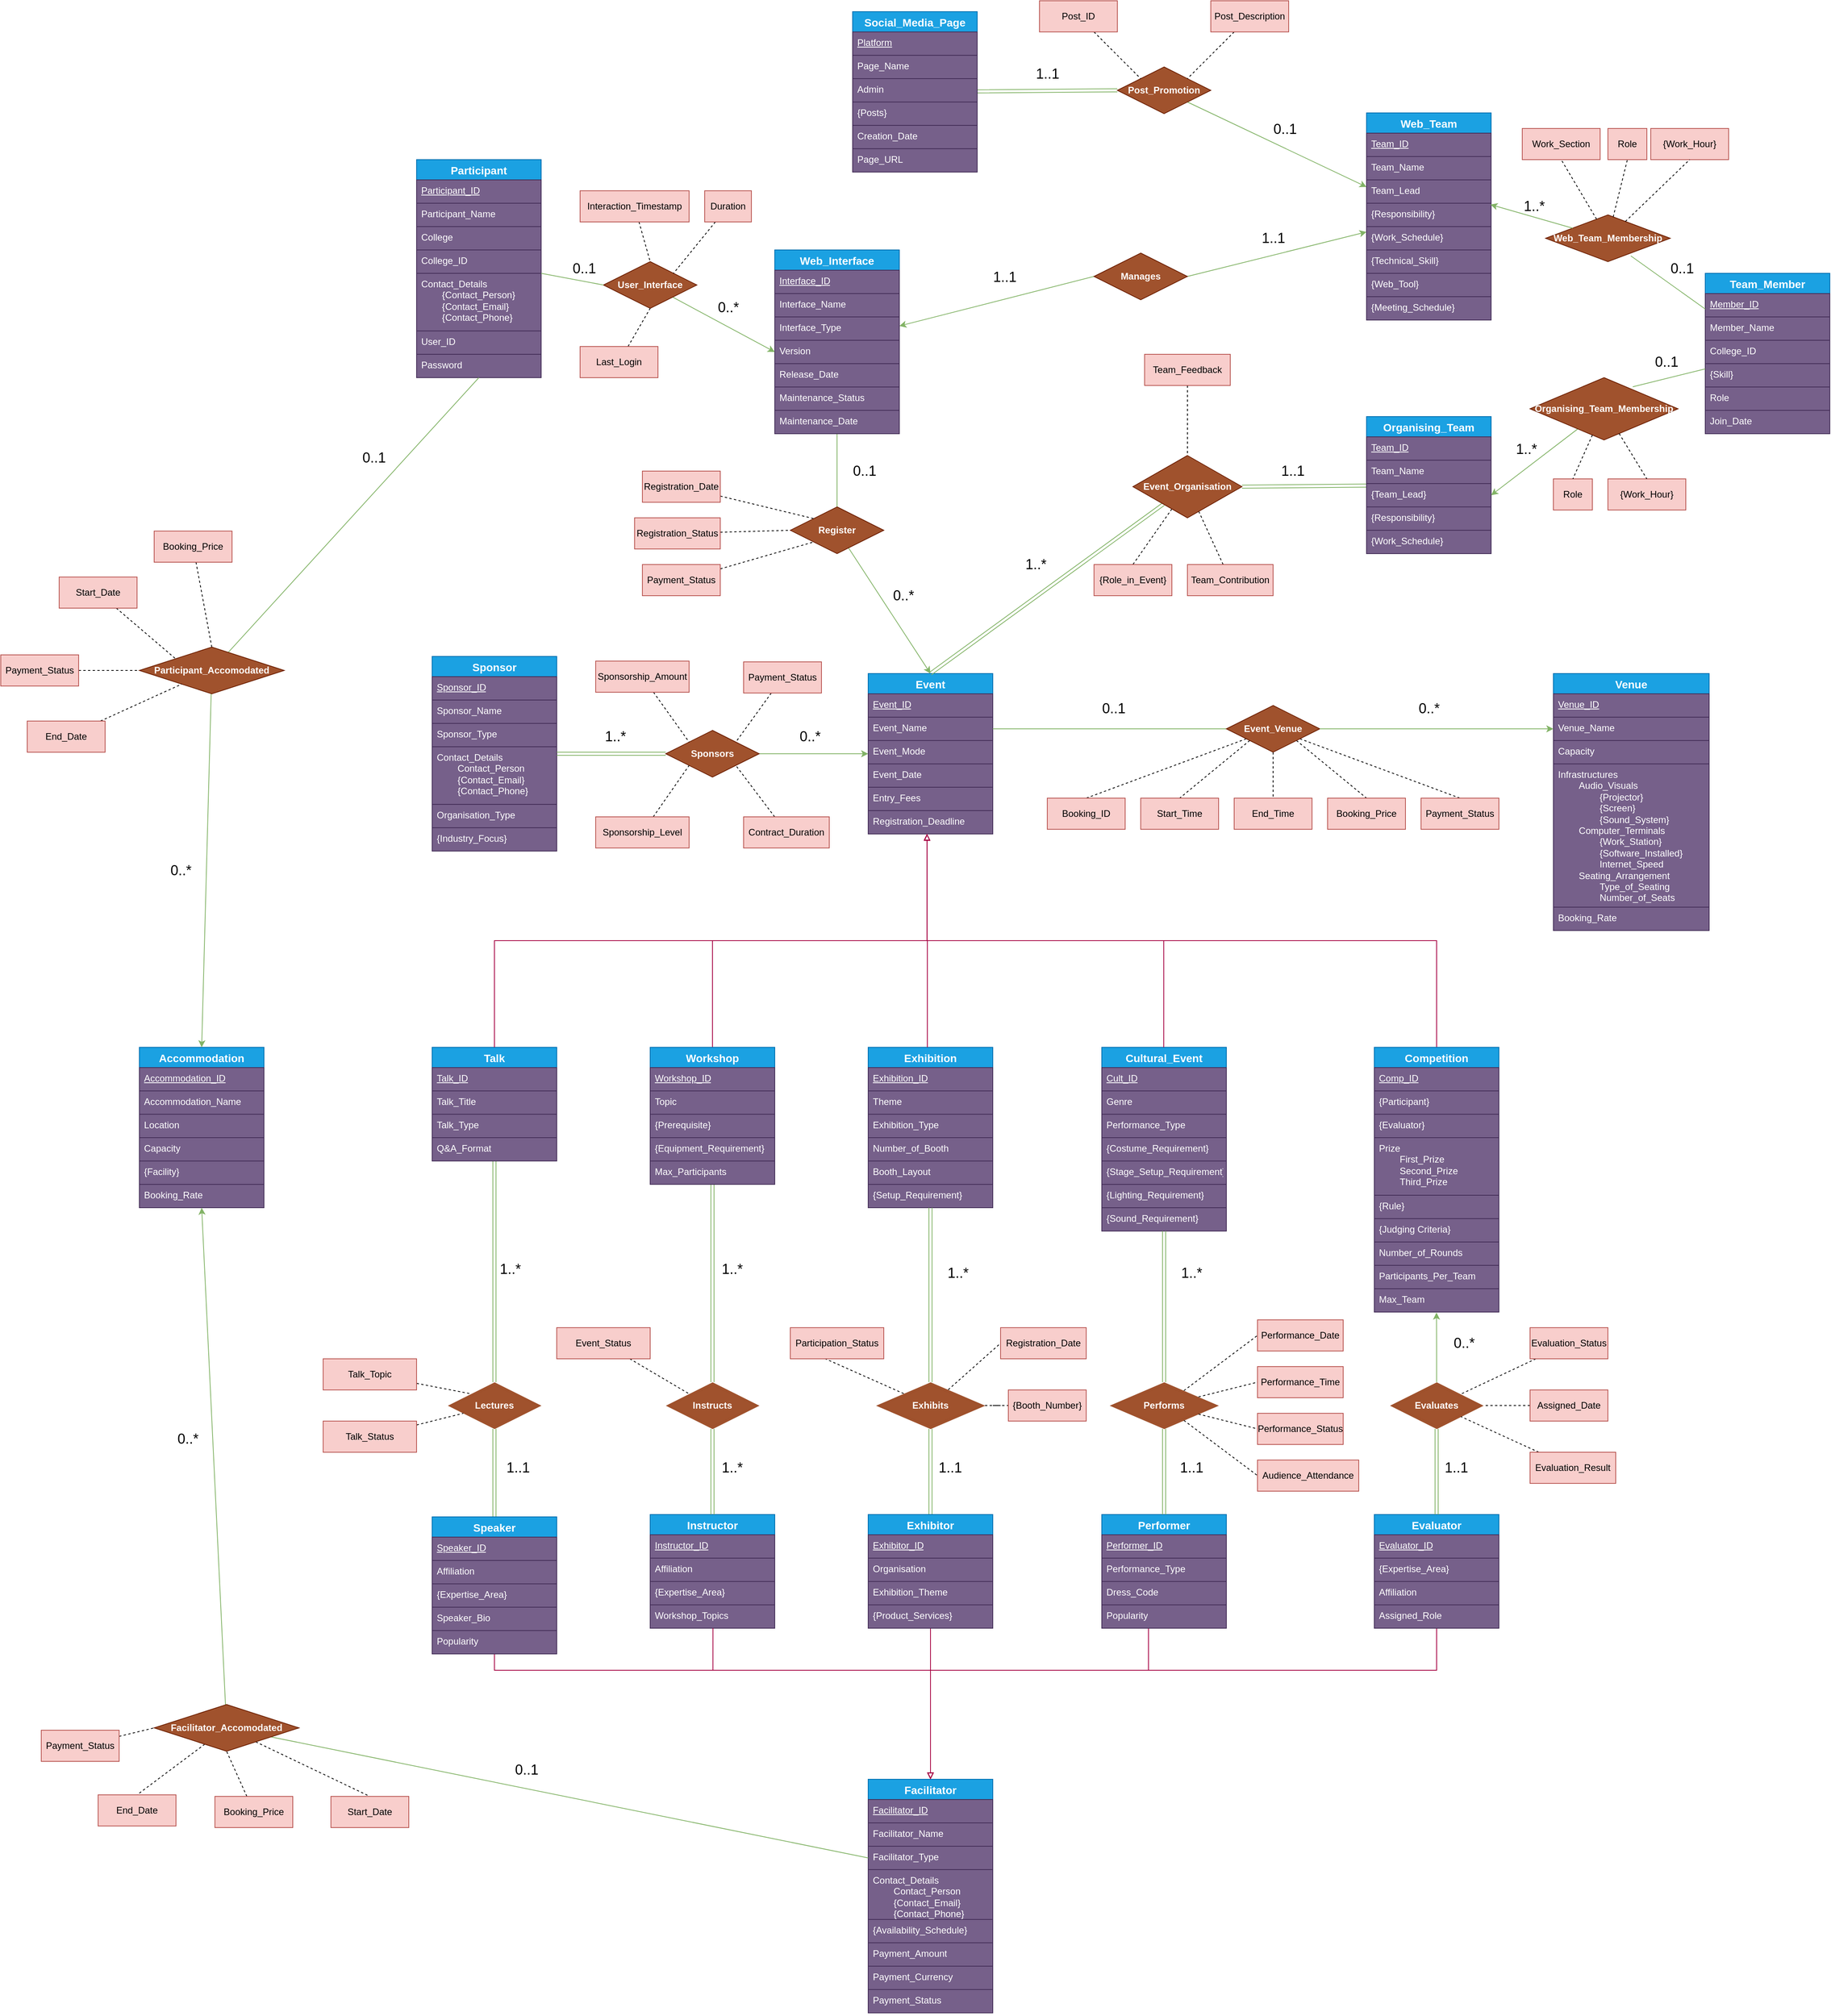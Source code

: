 <mxfile version="22.1.21" type="github">
  <diagram id="R2lEEEUBdFMjLlhIrx00" name="Page-1">
    <mxGraphModel dx="4756" dy="3092" grid="0" gridSize="10" guides="1" tooltips="1" connect="1" arrows="1" fold="1" page="0" pageScale="1" pageWidth="850" pageHeight="1100" background="#ffffff" math="0" shadow="0" extFonts="Permanent Marker^https://fonts.googleapis.com/css?family=Permanent+Marker">
      <root>
        <mxCell id="0" />
        <mxCell id="1" parent="0" />
        <mxCell id="D_Kukf75mFDWNZZ85TCJ-157" style="edgeStyle=orthogonalEdgeStyle;rounded=0;orthogonalLoop=1;jettySize=auto;html=1;entryX=1;entryY=0.5;entryDx=0;entryDy=0;fillColor=#d5e8d4;gradientColor=#97d077;strokeColor=#82b366;startArrow=classic;startFill=1;endArrow=none;endFill=0;" parent="1" source="vB8NpIFNGVKgFV1xNjuA-1" target="D_Kukf75mFDWNZZ85TCJ-151" edge="1">
          <mxGeometry relative="1" as="geometry" />
        </mxCell>
        <mxCell id="vB8NpIFNGVKgFV1xNjuA-1" value="Event" style="swimlane;fontStyle=1;childLayout=stackLayout;horizontal=1;startSize=26;horizontalStack=0;resizeParent=1;resizeParentMax=0;resizeLast=0;collapsible=1;marginBottom=0;align=center;fontSize=14;fillColor=#1ba1e2;fontColor=#ffffff;strokeColor=#006EAF;" parent="1" vertex="1">
          <mxGeometry x="320" y="240" width="160" height="206" as="geometry">
            <mxRectangle x="340" y="250" width="80" height="30" as="alternateBounds" />
          </mxGeometry>
        </mxCell>
        <mxCell id="vB8NpIFNGVKgFV1xNjuA-2" value="&lt;u&gt;Event_ID&lt;/u&gt;" style="text;strokeColor=#432D57;fillColor=#76608a;spacingLeft=4;spacingRight=4;overflow=hidden;rotatable=0;points=[[0,0.5],[1,0.5]];portConstraint=eastwest;fontSize=12;whiteSpace=wrap;html=1;fontColor=#ffffff;" parent="vB8NpIFNGVKgFV1xNjuA-1" vertex="1">
          <mxGeometry y="26" width="160" height="30" as="geometry" />
        </mxCell>
        <mxCell id="vB8NpIFNGVKgFV1xNjuA-5" value="Event_Name" style="text;strokeColor=#432D57;fillColor=#76608a;spacingLeft=4;spacingRight=4;overflow=hidden;rotatable=0;points=[[0,0.5],[1,0.5]];portConstraint=eastwest;fontSize=12;whiteSpace=wrap;html=1;fontColor=#ffffff;" parent="vB8NpIFNGVKgFV1xNjuA-1" vertex="1">
          <mxGeometry y="56" width="160" height="30" as="geometry" />
        </mxCell>
        <mxCell id="vB8NpIFNGVKgFV1xNjuA-3" value="Event_Mode" style="text;strokeColor=#432D57;fillColor=#76608a;spacingLeft=4;spacingRight=4;overflow=hidden;rotatable=0;points=[[0,0.5],[1,0.5]];portConstraint=eastwest;fontSize=12;whiteSpace=wrap;html=1;fontColor=#ffffff;" parent="vB8NpIFNGVKgFV1xNjuA-1" vertex="1">
          <mxGeometry y="86" width="160" height="30" as="geometry" />
        </mxCell>
        <mxCell id="D_Kukf75mFDWNZZ85TCJ-42" value="Event_Date" style="text;strokeColor=#432D57;fillColor=#76608a;spacingLeft=4;spacingRight=4;overflow=hidden;rotatable=0;points=[[0,0.5],[1,0.5]];portConstraint=eastwest;fontSize=12;whiteSpace=wrap;html=1;fontColor=#ffffff;" parent="vB8NpIFNGVKgFV1xNjuA-1" vertex="1">
          <mxGeometry y="116" width="160" height="30" as="geometry" />
        </mxCell>
        <mxCell id="D_Kukf75mFDWNZZ85TCJ-31" value="Entry_Fees" style="text;strokeColor=#432D57;fillColor=#76608a;spacingLeft=4;spacingRight=4;overflow=hidden;rotatable=0;points=[[0,0.5],[1,0.5]];portConstraint=eastwest;fontSize=12;whiteSpace=wrap;html=1;fontColor=#ffffff;" parent="vB8NpIFNGVKgFV1xNjuA-1" vertex="1">
          <mxGeometry y="146" width="160" height="30" as="geometry" />
        </mxCell>
        <mxCell id="D_Kukf75mFDWNZZ85TCJ-29" value="Registration_Deadline" style="text;strokeColor=#432D57;fillColor=#76608a;spacingLeft=4;spacingRight=4;overflow=hidden;rotatable=0;points=[[0,0.5],[1,0.5]];portConstraint=eastwest;fontSize=12;whiteSpace=wrap;html=1;fontColor=#ffffff;" parent="vB8NpIFNGVKgFV1xNjuA-1" vertex="1">
          <mxGeometry y="176" width="160" height="30" as="geometry" />
        </mxCell>
        <mxCell id="vB8NpIFNGVKgFV1xNjuA-6" value="Venue" style="swimlane;fontStyle=1;childLayout=stackLayout;horizontal=1;startSize=26;horizontalStack=0;resizeParent=1;resizeParentMax=0;resizeLast=0;collapsible=1;marginBottom=0;align=center;fontSize=14;fillColor=#1ba1e2;fontColor=#ffffff;strokeColor=#006EAF;" parent="1" vertex="1">
          <mxGeometry x="1200" y="240" width="200" height="330" as="geometry" />
        </mxCell>
        <mxCell id="vB8NpIFNGVKgFV1xNjuA-7" value="&lt;u&gt;Venue_ID&lt;/u&gt;" style="text;strokeColor=#432D57;fillColor=#76608a;spacingLeft=4;spacingRight=4;overflow=hidden;rotatable=0;points=[[0,0.5],[1,0.5]];portConstraint=eastwest;fontSize=12;whiteSpace=wrap;html=1;fontColor=#ffffff;" parent="vB8NpIFNGVKgFV1xNjuA-6" vertex="1">
          <mxGeometry y="26" width="200" height="30" as="geometry" />
        </mxCell>
        <mxCell id="vB8NpIFNGVKgFV1xNjuA-8" value="Venue_Name" style="text;strokeColor=#432D57;fillColor=#76608a;spacingLeft=4;spacingRight=4;overflow=hidden;rotatable=0;points=[[0,0.5],[1,0.5]];portConstraint=eastwest;fontSize=12;whiteSpace=wrap;html=1;fontColor=#ffffff;" parent="vB8NpIFNGVKgFV1xNjuA-6" vertex="1">
          <mxGeometry y="56" width="200" height="30" as="geometry" />
        </mxCell>
        <mxCell id="vB8NpIFNGVKgFV1xNjuA-10" value="Capacity" style="text;strokeColor=#432D57;fillColor=#76608a;spacingLeft=4;spacingRight=4;overflow=hidden;rotatable=0;points=[[0,0.5],[1,0.5]];portConstraint=eastwest;fontSize=12;whiteSpace=wrap;html=1;fontColor=#ffffff;" parent="vB8NpIFNGVKgFV1xNjuA-6" vertex="1">
          <mxGeometry y="86" width="200" height="30" as="geometry" />
        </mxCell>
        <mxCell id="vB8NpIFNGVKgFV1xNjuA-9" value="Infrastructures&lt;br&gt;&lt;span style=&quot;white-space: pre;&quot;&gt;&#x9;&lt;/span&gt;Audio_Visuals&lt;br&gt;&lt;span style=&quot;white-space: pre;&quot;&gt;&#x9;&lt;/span&gt;&lt;span style=&quot;white-space: pre;&quot;&gt;&#x9;&lt;/span&gt;{Projector}&lt;br&gt;&lt;span style=&quot;white-space: pre;&quot;&gt;&#x9;&lt;/span&gt;&lt;span style=&quot;white-space: pre;&quot;&gt;&#x9;&lt;/span&gt;{Screen}&lt;br&gt;&lt;span style=&quot;white-space: pre;&quot;&gt;&#x9;&lt;/span&gt;&lt;span style=&quot;white-space: pre;&quot;&gt;&#x9;&lt;/span&gt;{Sound_System}&lt;br&gt;&lt;span style=&quot;white-space: pre;&quot;&gt;&#x9;&lt;/span&gt;Computer_Terminals&lt;br&gt;&lt;span style=&quot;white-space: pre;&quot;&gt;&#x9;&lt;/span&gt;&lt;span style=&quot;white-space: pre;&quot;&gt;&#x9;&lt;/span&gt;{Work_Station}&lt;br&gt;&lt;span style=&quot;white-space: pre;&quot;&gt;&#x9;&lt;/span&gt;&lt;span style=&quot;white-space: pre;&quot;&gt;&#x9;&lt;/span&gt;{Software_Installed}&lt;br&gt;&lt;span style=&quot;white-space: pre;&quot;&gt;&#x9;&lt;/span&gt;&lt;span style=&quot;white-space: pre;&quot;&gt;&#x9;&lt;/span&gt;Internet_Speed&lt;br&gt;&lt;span style=&quot;white-space: pre;&quot;&gt;&#x9;&lt;/span&gt;Seating_Arrangement&lt;br&gt;&lt;span style=&quot;white-space: pre;&quot;&gt;&#x9;&lt;/span&gt;&lt;span style=&quot;white-space: pre;&quot;&gt;&#x9;&lt;/span&gt;Type_of_Seating&lt;br&gt;&lt;span style=&quot;white-space: pre;&quot;&gt;&#x9;&lt;/span&gt;&lt;span style=&quot;white-space: pre;&quot;&gt;&#x9;&lt;/span&gt;Number_of_Seats" style="text;strokeColor=#432D57;fillColor=#76608a;spacingLeft=4;spacingRight=4;overflow=hidden;rotatable=0;points=[[0,0.5],[1,0.5]];portConstraint=eastwest;fontSize=12;whiteSpace=wrap;html=1;fontColor=#ffffff;" parent="vB8NpIFNGVKgFV1xNjuA-6" vertex="1">
          <mxGeometry y="116" width="200" height="184" as="geometry" />
        </mxCell>
        <mxCell id="vB8NpIFNGVKgFV1xNjuA-21" value="Booking_Rate" style="text;strokeColor=#432D57;fillColor=#76608a;spacingLeft=4;spacingRight=4;overflow=hidden;rotatable=0;points=[[0,0.5],[1,0.5]];portConstraint=eastwest;fontSize=12;whiteSpace=wrap;html=1;fontColor=#ffffff;" parent="vB8NpIFNGVKgFV1xNjuA-6" vertex="1">
          <mxGeometry y="300" width="200" height="30" as="geometry" />
        </mxCell>
        <mxCell id="vB8NpIFNGVKgFV1xNjuA-14" style="rounded=0;orthogonalLoop=1;jettySize=auto;html=1;entryX=1;entryY=0.5;entryDx=0;entryDy=0;jumpStyle=none;exitX=0;exitY=0.5;exitDx=0;exitDy=0;endArrow=none;endFill=0;fillColor=#d5e8d4;gradientColor=#97d077;strokeColor=#82b366;" parent="1" source="vB8NpIFNGVKgFV1xNjuA-13" target="vB8NpIFNGVKgFV1xNjuA-5" edge="1">
          <mxGeometry relative="1" as="geometry" />
        </mxCell>
        <mxCell id="D_Kukf75mFDWNZZ85TCJ-1" style="edgeStyle=orthogonalEdgeStyle;rounded=0;orthogonalLoop=1;jettySize=auto;html=1;entryX=0.5;entryY=0;entryDx=0;entryDy=0;dashed=1;endArrow=none;endFill=0;" parent="1" source="vB8NpIFNGVKgFV1xNjuA-13" target="vB8NpIFNGVKgFV1xNjuA-17" edge="1">
          <mxGeometry relative="1" as="geometry" />
        </mxCell>
        <mxCell id="D_Kukf75mFDWNZZ85TCJ-2" style="rounded=0;orthogonalLoop=1;jettySize=auto;html=1;entryX=0.5;entryY=0;entryDx=0;entryDy=0;exitX=0;exitY=1;exitDx=0;exitDy=0;dashed=1;endArrow=none;endFill=0;" parent="1" source="vB8NpIFNGVKgFV1xNjuA-13" target="vB8NpIFNGVKgFV1xNjuA-22" edge="1">
          <mxGeometry relative="1" as="geometry" />
        </mxCell>
        <mxCell id="D_Kukf75mFDWNZZ85TCJ-3" style="rounded=0;orthogonalLoop=1;jettySize=auto;html=1;entryX=0.5;entryY=0;entryDx=0;entryDy=0;exitX=1;exitY=1;exitDx=0;exitDy=0;dashed=1;endArrow=none;endFill=0;" parent="1" source="vB8NpIFNGVKgFV1xNjuA-13" target="vB8NpIFNGVKgFV1xNjuA-18" edge="1">
          <mxGeometry relative="1" as="geometry" />
        </mxCell>
        <mxCell id="D_Kukf75mFDWNZZ85TCJ-4" style="rounded=0;orthogonalLoop=1;jettySize=auto;html=1;entryX=0.5;entryY=0;entryDx=0;entryDy=0;dashed=1;endArrow=none;endFill=0;" parent="1" source="vB8NpIFNGVKgFV1xNjuA-13" target="vB8NpIFNGVKgFV1xNjuA-23" edge="1">
          <mxGeometry relative="1" as="geometry" />
        </mxCell>
        <mxCell id="D_Kukf75mFDWNZZ85TCJ-5" style="rounded=0;orthogonalLoop=1;jettySize=auto;html=1;entryX=0.5;entryY=0;entryDx=0;entryDy=0;dashed=1;endArrow=none;endFill=0;" parent="1" source="vB8NpIFNGVKgFV1xNjuA-13" target="vB8NpIFNGVKgFV1xNjuA-20" edge="1">
          <mxGeometry relative="1" as="geometry" />
        </mxCell>
        <mxCell id="vB8NpIFNGVKgFV1xNjuA-13" value="Event_Venue" style="shape=rhombus;perimeter=rhombusPerimeter;whiteSpace=wrap;html=1;align=center;fillColor=#a0522d;fontColor=#ffffff;strokeColor=#6D1F00;fontStyle=1" parent="1" vertex="1">
          <mxGeometry x="780" y="281" width="120" height="60" as="geometry" />
        </mxCell>
        <mxCell id="vB8NpIFNGVKgFV1xNjuA-16" style="rounded=0;orthogonalLoop=1;jettySize=auto;html=1;entryX=0;entryY=0.5;entryDx=0;entryDy=0;fillColor=#d5e8d4;gradientColor=#97d077;strokeColor=#82b366;" parent="1" source="vB8NpIFNGVKgFV1xNjuA-13" target="vB8NpIFNGVKgFV1xNjuA-8" edge="1">
          <mxGeometry relative="1" as="geometry" />
        </mxCell>
        <mxCell id="vB8NpIFNGVKgFV1xNjuA-17" value="End_Time" style="whiteSpace=wrap;html=1;align=center;fillColor=#f8cecc;strokeColor=#b85450;" parent="1" vertex="1">
          <mxGeometry x="790" y="400" width="100" height="40" as="geometry" />
        </mxCell>
        <mxCell id="vB8NpIFNGVKgFV1xNjuA-18" value="Booking_Price" style="whiteSpace=wrap;html=1;align=center;fillColor=#f8cecc;strokeColor=#b85450;" parent="1" vertex="1">
          <mxGeometry x="910" y="400" width="100" height="40" as="geometry" />
        </mxCell>
        <mxCell id="vB8NpIFNGVKgFV1xNjuA-20" value="Booking_ID" style="whiteSpace=wrap;html=1;align=center;fillColor=#f8cecc;strokeColor=#b85450;" parent="1" vertex="1">
          <mxGeometry x="550" y="400" width="100" height="40" as="geometry" />
        </mxCell>
        <mxCell id="vB8NpIFNGVKgFV1xNjuA-22" value="Start_Time" style="whiteSpace=wrap;html=1;align=center;fillColor=#f8cecc;strokeColor=#b85450;" parent="1" vertex="1">
          <mxGeometry x="670" y="400" width="100" height="40" as="geometry" />
        </mxCell>
        <mxCell id="vB8NpIFNGVKgFV1xNjuA-23" value="Payment_Status" style="whiteSpace=wrap;html=1;align=center;fillColor=#f8cecc;strokeColor=#b85450;" parent="1" vertex="1">
          <mxGeometry x="1030" y="400" width="100" height="40" as="geometry" />
        </mxCell>
        <mxCell id="D_Kukf75mFDWNZZ85TCJ-6" value="Exhibition" style="swimlane;fontStyle=1;childLayout=stackLayout;horizontal=1;startSize=26;horizontalStack=0;resizeParent=1;resizeParentMax=0;resizeLast=0;collapsible=1;marginBottom=0;align=center;fontSize=14;fillColor=#1ba1e2;fontColor=#ffffff;strokeColor=#006EAF;" parent="1" vertex="1">
          <mxGeometry x="320" y="720" width="160" height="206" as="geometry" />
        </mxCell>
        <mxCell id="D_Kukf75mFDWNZZ85TCJ-7" value="&lt;u&gt;Exhibition_ID&lt;/u&gt;" style="text;strokeColor=#432D57;fillColor=#76608a;spacingLeft=4;spacingRight=4;overflow=hidden;rotatable=0;points=[[0,0.5],[1,0.5]];portConstraint=eastwest;fontSize=12;whiteSpace=wrap;html=1;fontColor=#ffffff;" parent="D_Kukf75mFDWNZZ85TCJ-6" vertex="1">
          <mxGeometry y="26" width="160" height="30" as="geometry" />
        </mxCell>
        <mxCell id="Xv-CbEC2E48Q1erlcKeY-44" value="Theme" style="text;strokeColor=#432D57;fillColor=#76608a;spacingLeft=4;spacingRight=4;overflow=hidden;rotatable=0;points=[[0,0.5],[1,0.5]];portConstraint=eastwest;fontSize=12;whiteSpace=wrap;html=1;fontColor=#ffffff;" parent="D_Kukf75mFDWNZZ85TCJ-6" vertex="1">
          <mxGeometry y="56" width="160" height="30" as="geometry" />
        </mxCell>
        <mxCell id="D_Kukf75mFDWNZZ85TCJ-40" value="Exhibition_Type" style="text;strokeColor=#432D57;fillColor=#76608a;spacingLeft=4;spacingRight=4;overflow=hidden;rotatable=0;points=[[0,0.5],[1,0.5]];portConstraint=eastwest;fontSize=12;whiteSpace=wrap;html=1;fontColor=#ffffff;" parent="D_Kukf75mFDWNZZ85TCJ-6" vertex="1">
          <mxGeometry y="86" width="160" height="30" as="geometry" />
        </mxCell>
        <mxCell id="D_Kukf75mFDWNZZ85TCJ-8" value="Number_of_Booth" style="text;strokeColor=#432D57;fillColor=#76608a;spacingLeft=4;spacingRight=4;overflow=hidden;rotatable=0;points=[[0,0.5],[1,0.5]];portConstraint=eastwest;fontSize=12;whiteSpace=wrap;html=1;fontColor=#ffffff;" parent="D_Kukf75mFDWNZZ85TCJ-6" vertex="1">
          <mxGeometry y="116" width="160" height="30" as="geometry" />
        </mxCell>
        <mxCell id="D_Kukf75mFDWNZZ85TCJ-43" value="Booth_Layout" style="text;strokeColor=#432D57;fillColor=#76608a;spacingLeft=4;spacingRight=4;overflow=hidden;rotatable=0;points=[[0,0.5],[1,0.5]];portConstraint=eastwest;fontSize=12;whiteSpace=wrap;html=1;fontColor=#ffffff;" parent="D_Kukf75mFDWNZZ85TCJ-6" vertex="1">
          <mxGeometry y="146" width="160" height="30" as="geometry" />
        </mxCell>
        <mxCell id="D_Kukf75mFDWNZZ85TCJ-9" value="{Setup_Requirement}" style="text;strokeColor=#432D57;fillColor=#76608a;spacingLeft=4;spacingRight=4;overflow=hidden;rotatable=0;points=[[0,0.5],[1,0.5]];portConstraint=eastwest;fontSize=12;whiteSpace=wrap;html=1;fontColor=#ffffff;" parent="D_Kukf75mFDWNZZ85TCJ-6" vertex="1">
          <mxGeometry y="176" width="160" height="30" as="geometry" />
        </mxCell>
        <mxCell id="D_Kukf75mFDWNZZ85TCJ-136" style="edgeStyle=orthogonalEdgeStyle;rounded=0;orthogonalLoop=1;jettySize=auto;html=1;entryX=0.5;entryY=0;entryDx=0;entryDy=0;fillColor=#d5e8d4;gradientColor=#97d077;strokeColor=#82b366;endArrow=none;endFill=0;startArrow=classic;startFill=1;shape=link;" parent="1" source="D_Kukf75mFDWNZZ85TCJ-18" target="D_Kukf75mFDWNZZ85TCJ-132" edge="1">
          <mxGeometry relative="1" as="geometry" />
        </mxCell>
        <mxCell id="Xv-CbEC2E48Q1erlcKeY-17" style="edgeStyle=orthogonalEdgeStyle;rounded=0;orthogonalLoop=1;jettySize=auto;html=1;endArrow=none;endFill=0;fillColor=#d80073;strokeColor=#A50040;startSize=6;targetPerimeterSpacing=0;" parent="1" source="D_Kukf75mFDWNZZ85TCJ-18" edge="1">
          <mxGeometry relative="1" as="geometry">
            <mxPoint x="120" y="583" as="targetPoint" />
          </mxGeometry>
        </mxCell>
        <mxCell id="D_Kukf75mFDWNZZ85TCJ-18" value="Workshop" style="swimlane;fontStyle=1;childLayout=stackLayout;horizontal=1;startSize=26;horizontalStack=0;resizeParent=1;resizeParentMax=0;resizeLast=0;collapsible=1;marginBottom=0;align=center;fontSize=14;fillColor=#1ba1e2;fontColor=#ffffff;strokeColor=#006EAF;" parent="1" vertex="1">
          <mxGeometry x="40" y="720" width="160" height="176" as="geometry" />
        </mxCell>
        <mxCell id="D_Kukf75mFDWNZZ85TCJ-19" value="&lt;u&gt;Workshop_ID&lt;/u&gt;" style="text;strokeColor=#432D57;fillColor=#76608a;spacingLeft=4;spacingRight=4;overflow=hidden;rotatable=0;points=[[0,0.5],[1,0.5]];portConstraint=eastwest;fontSize=12;whiteSpace=wrap;html=1;fontColor=#ffffff;" parent="D_Kukf75mFDWNZZ85TCJ-18" vertex="1">
          <mxGeometry y="26" width="160" height="30" as="geometry" />
        </mxCell>
        <mxCell id="Xv-CbEC2E48Q1erlcKeY-43" value="Topic" style="text;strokeColor=#432D57;fillColor=#76608a;spacingLeft=4;spacingRight=4;overflow=hidden;rotatable=0;points=[[0,0.5],[1,0.5]];portConstraint=eastwest;fontSize=12;whiteSpace=wrap;html=1;fontColor=#ffffff;" parent="D_Kukf75mFDWNZZ85TCJ-18" vertex="1">
          <mxGeometry y="56" width="160" height="30" as="geometry" />
        </mxCell>
        <mxCell id="D_Kukf75mFDWNZZ85TCJ-20" value="{Prerequisite}" style="text;strokeColor=#432D57;fillColor=#76608a;spacingLeft=4;spacingRight=4;overflow=hidden;rotatable=0;points=[[0,0.5],[1,0.5]];portConstraint=eastwest;fontSize=12;whiteSpace=wrap;html=1;fontColor=#ffffff;" parent="D_Kukf75mFDWNZZ85TCJ-18" vertex="1">
          <mxGeometry y="86" width="160" height="30" as="geometry" />
        </mxCell>
        <mxCell id="D_Kukf75mFDWNZZ85TCJ-21" value="{Equipment_Requirement}" style="text;strokeColor=#432D57;fillColor=#76608a;spacingLeft=4;spacingRight=4;overflow=hidden;rotatable=0;points=[[0,0.5],[1,0.5]];portConstraint=eastwest;fontSize=12;whiteSpace=wrap;html=1;fontColor=#ffffff;" parent="D_Kukf75mFDWNZZ85TCJ-18" vertex="1">
          <mxGeometry y="116" width="160" height="30" as="geometry" />
        </mxCell>
        <mxCell id="D_Kukf75mFDWNZZ85TCJ-50" value="Max_Participants" style="text;strokeColor=#432D57;fillColor=#76608a;spacingLeft=4;spacingRight=4;overflow=hidden;rotatable=0;points=[[0,0.5],[1,0.5]];portConstraint=eastwest;fontSize=12;whiteSpace=wrap;html=1;fontColor=#ffffff;" parent="D_Kukf75mFDWNZZ85TCJ-18" vertex="1">
          <mxGeometry y="146" width="160" height="30" as="geometry" />
        </mxCell>
        <mxCell id="D_Kukf75mFDWNZZ85TCJ-142" style="edgeStyle=orthogonalEdgeStyle;rounded=0;orthogonalLoop=1;jettySize=auto;html=1;fillColor=#d5e8d4;strokeColor=#82b366;gradientColor=#97d077;endArrow=none;endFill=0;startArrow=none;startFill=0;shape=link;" parent="1" source="D_Kukf75mFDWNZZ85TCJ-22" target="D_Kukf75mFDWNZZ85TCJ-137" edge="1">
          <mxGeometry relative="1" as="geometry" />
        </mxCell>
        <mxCell id="D_Kukf75mFDWNZZ85TCJ-22" value="Talk" style="swimlane;fontStyle=1;childLayout=stackLayout;horizontal=1;startSize=26;horizontalStack=0;resizeParent=1;resizeParentMax=0;resizeLast=0;collapsible=1;marginBottom=0;align=center;fontSize=14;fillColor=#1ba1e2;fontColor=#ffffff;strokeColor=#006EAF;" parent="1" vertex="1">
          <mxGeometry x="-240" y="720" width="160" height="146" as="geometry" />
        </mxCell>
        <mxCell id="D_Kukf75mFDWNZZ85TCJ-23" value="&lt;u&gt;Talk_ID&lt;/u&gt;" style="text;strokeColor=#432D57;fillColor=#76608a;spacingLeft=4;spacingRight=4;overflow=hidden;rotatable=0;points=[[0,0.5],[1,0.5]];portConstraint=eastwest;fontSize=12;whiteSpace=wrap;html=1;fontColor=#ffffff;" parent="D_Kukf75mFDWNZZ85TCJ-22" vertex="1">
          <mxGeometry y="26" width="160" height="30" as="geometry" />
        </mxCell>
        <mxCell id="Xv-CbEC2E48Q1erlcKeY-42" value="Talk_Title" style="text;strokeColor=#432D57;fillColor=#76608a;spacingLeft=4;spacingRight=4;overflow=hidden;rotatable=0;points=[[0,0.5],[1,0.5]];portConstraint=eastwest;fontSize=12;whiteSpace=wrap;html=1;fontColor=#ffffff;" parent="D_Kukf75mFDWNZZ85TCJ-22" vertex="1">
          <mxGeometry y="56" width="160" height="30" as="geometry" />
        </mxCell>
        <mxCell id="D_Kukf75mFDWNZZ85TCJ-24" value="Talk_Type" style="text;strokeColor=#432D57;fillColor=#76608a;spacingLeft=4;spacingRight=4;overflow=hidden;rotatable=0;points=[[0,0.5],[1,0.5]];portConstraint=eastwest;fontSize=12;whiteSpace=wrap;html=1;fontColor=#ffffff;" parent="D_Kukf75mFDWNZZ85TCJ-22" vertex="1">
          <mxGeometry y="86" width="160" height="30" as="geometry" />
        </mxCell>
        <mxCell id="D_Kukf75mFDWNZZ85TCJ-25" value="Q&amp;amp;A_Format" style="text;strokeColor=#432D57;fillColor=#76608a;spacingLeft=4;spacingRight=4;overflow=hidden;rotatable=0;points=[[0,0.5],[1,0.5]];portConstraint=eastwest;fontSize=12;whiteSpace=wrap;html=1;fontColor=#ffffff;" parent="D_Kukf75mFDWNZZ85TCJ-22" vertex="1">
          <mxGeometry y="116" width="160" height="30" as="geometry" />
        </mxCell>
        <mxCell id="D_Kukf75mFDWNZZ85TCJ-56" value="Facilitator" style="swimlane;fontStyle=1;childLayout=stackLayout;horizontal=1;startSize=26;horizontalStack=0;resizeParent=1;resizeParentMax=0;resizeLast=0;collapsible=1;marginBottom=0;align=center;fontSize=14;fillColor=#1ba1e2;strokeColor=#006EAF;fontColor=#ffffff;" parent="1" vertex="1">
          <mxGeometry x="320" y="1660" width="160" height="300" as="geometry" />
        </mxCell>
        <mxCell id="D_Kukf75mFDWNZZ85TCJ-57" value="&lt;u&gt;Facilitator_ID&lt;/u&gt;" style="text;strokeColor=#432D57;fillColor=#76608a;spacingLeft=4;spacingRight=4;overflow=hidden;rotatable=0;points=[[0,0.5],[1,0.5]];portConstraint=eastwest;fontSize=12;whiteSpace=wrap;html=1;fontColor=#ffffff;" parent="D_Kukf75mFDWNZZ85TCJ-56" vertex="1">
          <mxGeometry y="26" width="160" height="30" as="geometry" />
        </mxCell>
        <mxCell id="D_Kukf75mFDWNZZ85TCJ-58" value="Facilitator_Name" style="text;strokeColor=#432D57;fillColor=#76608a;spacingLeft=4;spacingRight=4;overflow=hidden;rotatable=0;points=[[0,0.5],[1,0.5]];portConstraint=eastwest;fontSize=12;whiteSpace=wrap;html=1;fontColor=#ffffff;" parent="D_Kukf75mFDWNZZ85TCJ-56" vertex="1">
          <mxGeometry y="56" width="160" height="30" as="geometry" />
        </mxCell>
        <mxCell id="D_Kukf75mFDWNZZ85TCJ-59" value="Facilitator_Type" style="text;strokeColor=#432D57;fillColor=#76608a;spacingLeft=4;spacingRight=4;overflow=hidden;rotatable=0;points=[[0,0.5],[1,0.5]];portConstraint=eastwest;fontSize=12;whiteSpace=wrap;html=1;fontColor=#ffffff;" parent="D_Kukf75mFDWNZZ85TCJ-56" vertex="1">
          <mxGeometry y="86" width="160" height="30" as="geometry" />
        </mxCell>
        <mxCell id="D_Kukf75mFDWNZZ85TCJ-61" value="Contact_Details&lt;br&gt;&lt;span style=&quot;white-space: pre;&quot;&gt;&#x9;&lt;/span&gt;Contact_Person&lt;br&gt;&lt;span style=&quot;white-space: pre;&quot;&gt;&#x9;&lt;/span&gt;{Contact_Email}&lt;br&gt;&lt;span style=&quot;white-space: pre;&quot;&gt;&#x9;&lt;/span&gt;{Contact_Phone}" style="text;strokeColor=#432D57;fillColor=#76608a;spacingLeft=4;spacingRight=4;overflow=hidden;rotatable=0;points=[[0,0.5],[1,0.5]];portConstraint=eastwest;fontSize=12;whiteSpace=wrap;html=1;fontColor=#ffffff;" parent="D_Kukf75mFDWNZZ85TCJ-56" vertex="1">
          <mxGeometry y="116" width="160" height="64" as="geometry" />
        </mxCell>
        <mxCell id="D_Kukf75mFDWNZZ85TCJ-62" value="{Availability_Schedule}" style="text;strokeColor=#432D57;fillColor=#76608a;spacingLeft=4;spacingRight=4;overflow=hidden;rotatable=0;points=[[0,0.5],[1,0.5]];portConstraint=eastwest;fontSize=12;whiteSpace=wrap;html=1;fontColor=#ffffff;" parent="D_Kukf75mFDWNZZ85TCJ-56" vertex="1">
          <mxGeometry y="180" width="160" height="30" as="geometry" />
        </mxCell>
        <mxCell id="D_Kukf75mFDWNZZ85TCJ-63" value="Payment_Amount" style="text;strokeColor=#432D57;fillColor=#76608a;spacingLeft=4;spacingRight=4;overflow=hidden;rotatable=0;points=[[0,0.5],[1,0.5]];portConstraint=eastwest;fontSize=12;whiteSpace=wrap;html=1;fontColor=#ffffff;" parent="D_Kukf75mFDWNZZ85TCJ-56" vertex="1">
          <mxGeometry y="210" width="160" height="30" as="geometry" />
        </mxCell>
        <mxCell id="D_Kukf75mFDWNZZ85TCJ-64" value="Payment_Currency" style="text;strokeColor=#432D57;fillColor=#76608a;spacingLeft=4;spacingRight=4;overflow=hidden;rotatable=0;points=[[0,0.5],[1,0.5]];portConstraint=eastwest;fontSize=12;whiteSpace=wrap;html=1;fontColor=#ffffff;" parent="D_Kukf75mFDWNZZ85TCJ-56" vertex="1">
          <mxGeometry y="240" width="160" height="30" as="geometry" />
        </mxCell>
        <mxCell id="D_Kukf75mFDWNZZ85TCJ-65" value="Payment_Status" style="text;strokeColor=#432D57;fillColor=#76608a;spacingLeft=4;spacingRight=4;overflow=hidden;rotatable=0;points=[[0,0.5],[1,0.5]];portConstraint=eastwest;fontSize=12;whiteSpace=wrap;html=1;fontColor=#ffffff;" parent="D_Kukf75mFDWNZZ85TCJ-56" vertex="1">
          <mxGeometry y="270" width="160" height="30" as="geometry" />
        </mxCell>
        <mxCell id="D_Kukf75mFDWNZZ85TCJ-94" style="edgeStyle=orthogonalEdgeStyle;rounded=0;orthogonalLoop=1;jettySize=auto;html=1;entryX=0.5;entryY=0;entryDx=0;entryDy=0;endArrow=block;endFill=0;fillColor=#d80073;strokeColor=#A50040;" parent="1" source="D_Kukf75mFDWNZZ85TCJ-67" target="D_Kukf75mFDWNZZ85TCJ-56" edge="1">
          <mxGeometry relative="1" as="geometry">
            <Array as="points">
              <mxPoint x="1050" y="1520" />
              <mxPoint x="400" y="1520" />
            </Array>
          </mxGeometry>
        </mxCell>
        <mxCell id="D_Kukf75mFDWNZZ85TCJ-92" style="edgeStyle=orthogonalEdgeStyle;rounded=0;orthogonalLoop=1;jettySize=auto;html=1;entryX=0.5;entryY=0;entryDx=0;entryDy=0;endArrow=block;endFill=0;fillColor=#d80073;strokeColor=#A50040;" parent="1" source="D_Kukf75mFDWNZZ85TCJ-72" target="D_Kukf75mFDWNZZ85TCJ-56" edge="1">
          <mxGeometry relative="1" as="geometry">
            <Array as="points">
              <mxPoint x="680" y="1520" />
              <mxPoint x="400" y="1520" />
            </Array>
          </mxGeometry>
        </mxCell>
        <mxCell id="D_Kukf75mFDWNZZ85TCJ-91" style="edgeStyle=orthogonalEdgeStyle;rounded=0;orthogonalLoop=1;jettySize=auto;html=1;endArrow=block;endFill=0;fillColor=#d80073;strokeColor=#A50040;" parent="1" source="D_Kukf75mFDWNZZ85TCJ-76" target="D_Kukf75mFDWNZZ85TCJ-56" edge="1">
          <mxGeometry relative="1" as="geometry" />
        </mxCell>
        <mxCell id="D_Kukf75mFDWNZZ85TCJ-131" style="edgeStyle=orthogonalEdgeStyle;rounded=0;orthogonalLoop=1;jettySize=auto;html=1;entryX=0.5;entryY=1;entryDx=0;entryDy=0;fillColor=#d5e8d4;gradientColor=#97d077;strokeColor=#82b366;shape=link;" parent="1" source="D_Kukf75mFDWNZZ85TCJ-76" target="D_Kukf75mFDWNZZ85TCJ-120" edge="1">
          <mxGeometry relative="1" as="geometry" />
        </mxCell>
        <mxCell id="D_Kukf75mFDWNZZ85TCJ-76" value="Exhibitor" style="swimlane;fontStyle=1;childLayout=stackLayout;horizontal=1;startSize=26;horizontalStack=0;resizeParent=1;resizeParentMax=0;resizeLast=0;collapsible=1;marginBottom=0;align=center;fontSize=14;fillColor=#1ba1e2;fontColor=#ffffff;strokeColor=#006EAF;" parent="1" vertex="1">
          <mxGeometry x="320" y="1320" width="160" height="146" as="geometry" />
        </mxCell>
        <mxCell id="D_Kukf75mFDWNZZ85TCJ-77" value="&lt;u&gt;Exhibitor_ID&lt;/u&gt;" style="text;strokeColor=#432D57;fillColor=#76608a;spacingLeft=4;spacingRight=4;overflow=hidden;rotatable=0;points=[[0,0.5],[1,0.5]];portConstraint=eastwest;fontSize=12;whiteSpace=wrap;html=1;fontColor=#ffffff;" parent="D_Kukf75mFDWNZZ85TCJ-76" vertex="1">
          <mxGeometry y="26" width="160" height="30" as="geometry" />
        </mxCell>
        <mxCell id="Xv-CbEC2E48Q1erlcKeY-22" value="Organisation" style="text;strokeColor=#432D57;fillColor=#76608a;spacingLeft=4;spacingRight=4;overflow=hidden;rotatable=0;points=[[0,0.5],[1,0.5]];portConstraint=eastwest;fontSize=12;whiteSpace=wrap;html=1;fontColor=#ffffff;" parent="D_Kukf75mFDWNZZ85TCJ-76" vertex="1">
          <mxGeometry y="56" width="160" height="30" as="geometry" />
        </mxCell>
        <mxCell id="D_Kukf75mFDWNZZ85TCJ-78" value="Exhibition_Theme" style="text;strokeColor=#432D57;fillColor=#76608a;spacingLeft=4;spacingRight=4;overflow=hidden;rotatable=0;points=[[0,0.5],[1,0.5]];portConstraint=eastwest;fontSize=12;whiteSpace=wrap;html=1;fontColor=#ffffff;" parent="D_Kukf75mFDWNZZ85TCJ-76" vertex="1">
          <mxGeometry y="86" width="160" height="30" as="geometry" />
        </mxCell>
        <mxCell id="D_Kukf75mFDWNZZ85TCJ-79" value="{Product_Services}" style="text;strokeColor=#432D57;fillColor=#76608a;spacingLeft=4;spacingRight=4;overflow=hidden;rotatable=0;points=[[0,0.5],[1,0.5]];portConstraint=eastwest;fontSize=12;whiteSpace=wrap;html=1;fontColor=#ffffff;" parent="D_Kukf75mFDWNZZ85TCJ-76" vertex="1">
          <mxGeometry y="116" width="160" height="30" as="geometry" />
        </mxCell>
        <mxCell id="D_Kukf75mFDWNZZ85TCJ-80" value="Instructor" style="swimlane;fontStyle=1;childLayout=stackLayout;horizontal=1;startSize=26;horizontalStack=0;resizeParent=1;resizeParentMax=0;resizeLast=0;collapsible=1;marginBottom=0;align=center;fontSize=14;fillColor=#1ba1e2;fontColor=#ffffff;strokeColor=#006EAF;" parent="1" vertex="1">
          <mxGeometry x="40" y="1320" width="160" height="146" as="geometry" />
        </mxCell>
        <mxCell id="D_Kukf75mFDWNZZ85TCJ-81" value="&lt;u&gt;Instructor_ID&lt;/u&gt;" style="text;strokeColor=#432D57;fillColor=#76608a;spacingLeft=4;spacingRight=4;overflow=hidden;rotatable=0;points=[[0,0.5],[1,0.5]];portConstraint=eastwest;fontSize=12;whiteSpace=wrap;html=1;fontColor=#ffffff;" parent="D_Kukf75mFDWNZZ85TCJ-80" vertex="1">
          <mxGeometry y="26" width="160" height="30" as="geometry" />
        </mxCell>
        <mxCell id="Xv-CbEC2E48Q1erlcKeY-21" value="Affiliation" style="text;strokeColor=#432D57;fillColor=#76608a;spacingLeft=4;spacingRight=4;overflow=hidden;rotatable=0;points=[[0,0.5],[1,0.5]];portConstraint=eastwest;fontSize=12;whiteSpace=wrap;html=1;fontColor=#ffffff;" parent="D_Kukf75mFDWNZZ85TCJ-80" vertex="1">
          <mxGeometry y="56" width="160" height="30" as="geometry" />
        </mxCell>
        <mxCell id="D_Kukf75mFDWNZZ85TCJ-82" value="{Expertise_Area}" style="text;strokeColor=#432D57;fillColor=#76608a;spacingLeft=4;spacingRight=4;overflow=hidden;rotatable=0;points=[[0,0.5],[1,0.5]];portConstraint=eastwest;fontSize=12;whiteSpace=wrap;html=1;fontColor=#ffffff;" parent="D_Kukf75mFDWNZZ85TCJ-80" vertex="1">
          <mxGeometry y="86" width="160" height="30" as="geometry" />
        </mxCell>
        <mxCell id="D_Kukf75mFDWNZZ85TCJ-83" value="Workshop_Topics" style="text;strokeColor=#432D57;fillColor=#76608a;spacingLeft=4;spacingRight=4;overflow=hidden;rotatable=0;points=[[0,0.5],[1,0.5]];portConstraint=eastwest;fontSize=12;whiteSpace=wrap;html=1;fontColor=#ffffff;" parent="D_Kukf75mFDWNZZ85TCJ-80" vertex="1">
          <mxGeometry y="116" width="160" height="30" as="geometry" />
        </mxCell>
        <mxCell id="D_Kukf75mFDWNZZ85TCJ-96" style="edgeStyle=orthogonalEdgeStyle;rounded=0;orthogonalLoop=1;jettySize=auto;html=1;entryX=0.5;entryY=0;entryDx=0;entryDy=0;endArrow=block;endFill=0;fillColor=#d80073;strokeColor=#A50040;" parent="1" source="D_Kukf75mFDWNZZ85TCJ-84" target="D_Kukf75mFDWNZZ85TCJ-56" edge="1">
          <mxGeometry relative="1" as="geometry">
            <Array as="points">
              <mxPoint x="-160" y="1520" />
              <mxPoint x="400" y="1520" />
            </Array>
          </mxGeometry>
        </mxCell>
        <mxCell id="D_Kukf75mFDWNZZ85TCJ-143" style="edgeStyle=orthogonalEdgeStyle;rounded=0;orthogonalLoop=1;jettySize=auto;html=1;entryX=0.5;entryY=1;entryDx=0;entryDy=0;fillColor=#d5e8d4;gradientColor=#97d077;strokeColor=#82b366;endArrow=none;endFill=0;shape=link;" parent="1" source="D_Kukf75mFDWNZZ85TCJ-84" target="D_Kukf75mFDWNZZ85TCJ-137" edge="1">
          <mxGeometry relative="1" as="geometry" />
        </mxCell>
        <mxCell id="D_Kukf75mFDWNZZ85TCJ-84" value="Speaker" style="swimlane;fontStyle=1;childLayout=stackLayout;horizontal=1;startSize=26;horizontalStack=0;resizeParent=1;resizeParentMax=0;resizeLast=0;collapsible=1;marginBottom=0;align=center;fontSize=14;fillColor=#1ba1e2;fontColor=#ffffff;strokeColor=#006EAF;" parent="1" vertex="1">
          <mxGeometry x="-240" y="1323" width="160" height="176" as="geometry" />
        </mxCell>
        <mxCell id="D_Kukf75mFDWNZZ85TCJ-85" value="&lt;u&gt;Speaker_ID&lt;/u&gt;" style="text;strokeColor=#432D57;fillColor=#76608a;spacingLeft=4;spacingRight=4;overflow=hidden;rotatable=0;points=[[0,0.5],[1,0.5]];portConstraint=eastwest;fontSize=12;whiteSpace=wrap;html=1;fontColor=#ffffff;" parent="D_Kukf75mFDWNZZ85TCJ-84" vertex="1">
          <mxGeometry y="26" width="160" height="30" as="geometry" />
        </mxCell>
        <mxCell id="Xv-CbEC2E48Q1erlcKeY-20" value="Affiliation" style="text;strokeColor=#432D57;fillColor=#76608a;spacingLeft=4;spacingRight=4;overflow=hidden;rotatable=0;points=[[0,0.5],[1,0.5]];portConstraint=eastwest;fontSize=12;whiteSpace=wrap;html=1;fontColor=#ffffff;" parent="D_Kukf75mFDWNZZ85TCJ-84" vertex="1">
          <mxGeometry y="56" width="160" height="30" as="geometry" />
        </mxCell>
        <mxCell id="D_Kukf75mFDWNZZ85TCJ-86" value="{Expertise_Area}" style="text;strokeColor=#432D57;fillColor=#76608a;spacingLeft=4;spacingRight=4;overflow=hidden;rotatable=0;points=[[0,0.5],[1,0.5]];portConstraint=eastwest;fontSize=12;whiteSpace=wrap;html=1;fontColor=#ffffff;" parent="D_Kukf75mFDWNZZ85TCJ-84" vertex="1">
          <mxGeometry y="86" width="160" height="30" as="geometry" />
        </mxCell>
        <mxCell id="D_Kukf75mFDWNZZ85TCJ-87" value="Speaker_Bio" style="text;strokeColor=#432D57;fillColor=#76608a;spacingLeft=4;spacingRight=4;overflow=hidden;rotatable=0;points=[[0,0.5],[1,0.5]];portConstraint=eastwest;fontSize=12;whiteSpace=wrap;html=1;fontColor=#ffffff;" parent="D_Kukf75mFDWNZZ85TCJ-84" vertex="1">
          <mxGeometry y="116" width="160" height="30" as="geometry" />
        </mxCell>
        <mxCell id="D_Kukf75mFDWNZZ85TCJ-88" value="Popularity" style="text;strokeColor=#432D57;fillColor=#76608a;spacingLeft=4;spacingRight=4;overflow=hidden;rotatable=0;points=[[0,0.5],[1,0.5]];portConstraint=eastwest;fontSize=12;whiteSpace=wrap;html=1;fontColor=#ffffff;" parent="D_Kukf75mFDWNZZ85TCJ-84" vertex="1">
          <mxGeometry y="146" width="160" height="30" as="geometry" />
        </mxCell>
        <mxCell id="D_Kukf75mFDWNZZ85TCJ-95" style="edgeStyle=orthogonalEdgeStyle;rounded=0;orthogonalLoop=1;jettySize=auto;html=1;entryX=0.5;entryY=0;entryDx=0;entryDy=0;exitX=0.504;exitY=0.995;exitDx=0;exitDy=0;exitPerimeter=0;endArrow=block;endFill=0;fillColor=#d80073;strokeColor=#A50040;" parent="1" source="D_Kukf75mFDWNZZ85TCJ-83" target="D_Kukf75mFDWNZZ85TCJ-56" edge="1">
          <mxGeometry relative="1" as="geometry">
            <mxPoint x="120" y="1440" as="sourcePoint" />
            <Array as="points">
              <mxPoint x="121" y="1520" />
              <mxPoint x="400" y="1520" />
            </Array>
          </mxGeometry>
        </mxCell>
        <mxCell id="D_Kukf75mFDWNZZ85TCJ-126" style="rounded=0;orthogonalLoop=1;jettySize=auto;html=1;entryX=0;entryY=0.5;entryDx=0;entryDy=0;endArrow=none;endFill=0;dashed=1;" parent="1" source="D_Kukf75mFDWNZZ85TCJ-120" target="D_Kukf75mFDWNZZ85TCJ-123" edge="1">
          <mxGeometry relative="1" as="geometry" />
        </mxCell>
        <mxCell id="D_Kukf75mFDWNZZ85TCJ-127" style="edgeStyle=orthogonalEdgeStyle;rounded=0;orthogonalLoop=1;jettySize=auto;html=1;entryX=0;entryY=0.5;entryDx=0;entryDy=0;endArrow=none;endFill=0;dashed=1;" parent="1" source="D_Kukf75mFDWNZZ85TCJ-120" target="D_Kukf75mFDWNZZ85TCJ-124" edge="1">
          <mxGeometry relative="1" as="geometry" />
        </mxCell>
        <mxCell id="D_Kukf75mFDWNZZ85TCJ-128" style="rounded=0;orthogonalLoop=1;jettySize=auto;html=1;entryX=0;entryY=0.5;entryDx=0;entryDy=0;endArrow=none;endFill=0;dashed=1;" parent="1" source="D_Kukf75mFDWNZZ85TCJ-120" target="D_Kukf75mFDWNZZ85TCJ-125" edge="1">
          <mxGeometry relative="1" as="geometry" />
        </mxCell>
        <mxCell id="D_Kukf75mFDWNZZ85TCJ-120" value="&lt;b&gt;Exhibits&lt;/b&gt;" style="shape=rhombus;whiteSpace=wrap;html=1;align=center;fillColor=#a0522d;strokeColor=#6D1F00;double=1;strokeWidth=0;perimeter=rhombusPerimeter;fontColor=#ffffff;" parent="1" vertex="1">
          <mxGeometry x="330" y="1150" width="140" height="60" as="geometry" />
        </mxCell>
        <mxCell id="D_Kukf75mFDWNZZ85TCJ-10" value="Cultural_Event" style="swimlane;fontStyle=1;childLayout=stackLayout;horizontal=1;startSize=26;horizontalStack=0;resizeParent=1;resizeParentMax=0;resizeLast=0;collapsible=1;marginBottom=0;align=center;fontSize=14;fillColor=#1ba1e2;fontColor=#ffffff;strokeColor=#006EAF;" parent="1" vertex="1">
          <mxGeometry x="620" y="720" width="160" height="236" as="geometry" />
        </mxCell>
        <mxCell id="D_Kukf75mFDWNZZ85TCJ-11" value="&lt;u&gt;Cult_ID&lt;/u&gt;" style="text;strokeColor=#432D57;fillColor=#76608a;spacingLeft=4;spacingRight=4;overflow=hidden;rotatable=0;points=[[0,0.5],[1,0.5]];portConstraint=eastwest;fontSize=12;whiteSpace=wrap;html=1;fontColor=#ffffff;" parent="D_Kukf75mFDWNZZ85TCJ-10" vertex="1">
          <mxGeometry y="26" width="160" height="30" as="geometry" />
        </mxCell>
        <mxCell id="Xv-CbEC2E48Q1erlcKeY-45" value="Genre" style="text;strokeColor=#432D57;fillColor=#76608a;spacingLeft=4;spacingRight=4;overflow=hidden;rotatable=0;points=[[0,0.5],[1,0.5]];portConstraint=eastwest;fontSize=12;whiteSpace=wrap;html=1;fontColor=#ffffff;" parent="D_Kukf75mFDWNZZ85TCJ-10" vertex="1">
          <mxGeometry y="56" width="160" height="30" as="geometry" />
        </mxCell>
        <mxCell id="D_Kukf75mFDWNZZ85TCJ-13" value="Performance_Type" style="text;strokeColor=#432D57;fillColor=#76608a;spacingLeft=4;spacingRight=4;overflow=hidden;rotatable=0;points=[[0,0.5],[1,0.5]];portConstraint=eastwest;fontSize=12;whiteSpace=wrap;html=1;fontColor=#ffffff;" parent="D_Kukf75mFDWNZZ85TCJ-10" vertex="1">
          <mxGeometry y="86" width="160" height="30" as="geometry" />
        </mxCell>
        <mxCell id="D_Kukf75mFDWNZZ85TCJ-33" value="{Costume_Requirement}" style="text;strokeColor=#432D57;fillColor=#76608a;spacingLeft=4;spacingRight=4;overflow=hidden;rotatable=0;points=[[0,0.5],[1,0.5]];portConstraint=eastwest;fontSize=12;whiteSpace=wrap;html=1;fontColor=#ffffff;" parent="D_Kukf75mFDWNZZ85TCJ-10" vertex="1">
          <mxGeometry y="116" width="160" height="30" as="geometry" />
        </mxCell>
        <mxCell id="D_Kukf75mFDWNZZ85TCJ-34" value="{Stage_Setup_Requirement}" style="text;strokeColor=#432D57;fillColor=#76608a;spacingLeft=4;spacingRight=4;overflow=hidden;rotatable=0;points=[[0,0.5],[1,0.5]];portConstraint=eastwest;fontSize=12;whiteSpace=wrap;html=1;fontColor=#ffffff;" parent="D_Kukf75mFDWNZZ85TCJ-10" vertex="1">
          <mxGeometry y="146" width="160" height="30" as="geometry" />
        </mxCell>
        <mxCell id="D_Kukf75mFDWNZZ85TCJ-35" value="{Lighting_Requirement}" style="text;strokeColor=#432D57;fillColor=#76608a;spacingLeft=4;spacingRight=4;overflow=hidden;rotatable=0;points=[[0,0.5],[1,0.5]];portConstraint=eastwest;fontSize=12;whiteSpace=wrap;html=1;fontColor=#ffffff;" parent="D_Kukf75mFDWNZZ85TCJ-10" vertex="1">
          <mxGeometry y="176" width="160" height="30" as="geometry" />
        </mxCell>
        <mxCell id="D_Kukf75mFDWNZZ85TCJ-36" value="{Sound_Requirement}" style="text;strokeColor=#432D57;fillColor=#76608a;spacingLeft=4;spacingRight=4;overflow=hidden;rotatable=0;points=[[0,0.5],[1,0.5]];portConstraint=eastwest;fontSize=12;whiteSpace=wrap;html=1;fontColor=#ffffff;" parent="D_Kukf75mFDWNZZ85TCJ-10" vertex="1">
          <mxGeometry y="206" width="160" height="30" as="geometry" />
        </mxCell>
        <mxCell id="D_Kukf75mFDWNZZ85TCJ-72" value="Performer" style="swimlane;fontStyle=1;childLayout=stackLayout;horizontal=1;startSize=26;horizontalStack=0;resizeParent=1;resizeParentMax=0;resizeLast=0;collapsible=1;marginBottom=0;align=center;fontSize=14;fillColor=#1ba1e2;fontColor=#ffffff;strokeColor=#006EAF;" parent="1" vertex="1">
          <mxGeometry x="620" y="1320" width="160" height="146" as="geometry" />
        </mxCell>
        <mxCell id="D_Kukf75mFDWNZZ85TCJ-73" value="&lt;u&gt;Performer_ID&lt;/u&gt;" style="text;strokeColor=#432D57;fillColor=#76608a;spacingLeft=4;spacingRight=4;overflow=hidden;rotatable=0;points=[[0,0.5],[1,0.5]];portConstraint=eastwest;fontSize=12;whiteSpace=wrap;html=1;fontColor=#ffffff;" parent="D_Kukf75mFDWNZZ85TCJ-72" vertex="1">
          <mxGeometry y="26" width="160" height="30" as="geometry" />
        </mxCell>
        <mxCell id="Xv-CbEC2E48Q1erlcKeY-23" value="Performance_Type" style="text;strokeColor=#432D57;fillColor=#76608a;spacingLeft=4;spacingRight=4;overflow=hidden;rotatable=0;points=[[0,0.5],[1,0.5]];portConstraint=eastwest;fontSize=12;whiteSpace=wrap;html=1;fontColor=#ffffff;" parent="D_Kukf75mFDWNZZ85TCJ-72" vertex="1">
          <mxGeometry y="56" width="160" height="30" as="geometry" />
        </mxCell>
        <mxCell id="D_Kukf75mFDWNZZ85TCJ-74" value="Dress_Code" style="text;strokeColor=#432D57;fillColor=#76608a;spacingLeft=4;spacingRight=4;overflow=hidden;rotatable=0;points=[[0,0.5],[1,0.5]];portConstraint=eastwest;fontSize=12;whiteSpace=wrap;html=1;fontColor=#ffffff;" parent="D_Kukf75mFDWNZZ85TCJ-72" vertex="1">
          <mxGeometry y="86" width="160" height="30" as="geometry" />
        </mxCell>
        <mxCell id="D_Kukf75mFDWNZZ85TCJ-75" value="Popularity" style="text;strokeColor=#432D57;fillColor=#76608a;spacingLeft=4;spacingRight=4;overflow=hidden;rotatable=0;points=[[0,0.5],[1,0.5]];portConstraint=eastwest;fontSize=12;whiteSpace=wrap;html=1;fontColor=#ffffff;" parent="D_Kukf75mFDWNZZ85TCJ-72" vertex="1">
          <mxGeometry y="116" width="160" height="30" as="geometry" />
        </mxCell>
        <mxCell id="D_Kukf75mFDWNZZ85TCJ-106" value="&lt;b&gt;Performs&lt;/b&gt;" style="shape=rhombus;whiteSpace=wrap;html=1;align=center;movable=1;resizable=1;rotatable=1;deletable=1;editable=1;locked=0;connectable=1;fillColor=#a0522d;strokeColor=#6D1F00;double=1;strokeWidth=0;perimeter=rhombusPerimeter;fontColor=#ffffff;" parent="1" vertex="1">
          <mxGeometry x="630" y="1150" width="140" height="60" as="geometry" />
        </mxCell>
        <mxCell id="D_Kukf75mFDWNZZ85TCJ-118" style="edgeStyle=orthogonalEdgeStyle;rounded=0;orthogonalLoop=1;jettySize=auto;html=1;entryX=0.5;entryY=0;entryDx=0;entryDy=0;fillColor=#d5e8d4;gradientColor=#97d077;strokeColor=#82b366;strokeWidth=1;endArrow=none;endFill=0;shape=link;" parent="1" source="D_Kukf75mFDWNZZ85TCJ-10" target="D_Kukf75mFDWNZZ85TCJ-106" edge="1">
          <mxGeometry relative="1" as="geometry" />
        </mxCell>
        <mxCell id="D_Kukf75mFDWNZZ85TCJ-119" style="edgeStyle=orthogonalEdgeStyle;rounded=0;orthogonalLoop=1;jettySize=auto;html=1;entryX=0.5;entryY=1;entryDx=0;entryDy=0;fillColor=#d5e8d4;gradientColor=#97d077;strokeColor=#82b366;shape=link;" parent="1" source="D_Kukf75mFDWNZZ85TCJ-72" target="D_Kukf75mFDWNZZ85TCJ-106" edge="1">
          <mxGeometry relative="1" as="geometry" />
        </mxCell>
        <mxCell id="D_Kukf75mFDWNZZ85TCJ-107" value="Performance_Date" style="whiteSpace=wrap;html=1;align=center;movable=1;resizable=1;rotatable=1;deletable=1;editable=1;locked=0;connectable=1;fillColor=#f8cecc;strokeColor=#b85450;" parent="1" vertex="1">
          <mxGeometry x="820" y="1070" width="110" height="40" as="geometry" />
        </mxCell>
        <mxCell id="D_Kukf75mFDWNZZ85TCJ-114" style="rounded=0;orthogonalLoop=1;jettySize=auto;html=1;entryX=0;entryY=0.5;entryDx=0;entryDy=0;strokeColor=default;endArrow=none;endFill=0;dashed=1;" parent="1" source="D_Kukf75mFDWNZZ85TCJ-106" target="D_Kukf75mFDWNZZ85TCJ-107" edge="1">
          <mxGeometry relative="1" as="geometry" />
        </mxCell>
        <mxCell id="D_Kukf75mFDWNZZ85TCJ-108" value="Performance_Time" style="whiteSpace=wrap;html=1;align=center;movable=1;resizable=1;rotatable=1;deletable=1;editable=1;locked=0;connectable=1;fillColor=#f8cecc;strokeColor=#b85450;" parent="1" vertex="1">
          <mxGeometry x="820" y="1130" width="110" height="40" as="geometry" />
        </mxCell>
        <mxCell id="D_Kukf75mFDWNZZ85TCJ-115" style="rounded=0;orthogonalLoop=1;jettySize=auto;html=1;entryX=0;entryY=0.5;entryDx=0;entryDy=0;strokeColor=default;endArrow=none;endFill=0;dashed=1;" parent="1" source="D_Kukf75mFDWNZZ85TCJ-106" target="D_Kukf75mFDWNZZ85TCJ-108" edge="1">
          <mxGeometry relative="1" as="geometry" />
        </mxCell>
        <mxCell id="D_Kukf75mFDWNZZ85TCJ-112" value="Performance_Status" style="whiteSpace=wrap;html=1;align=center;movable=1;resizable=1;rotatable=1;deletable=1;editable=1;locked=0;connectable=1;fillColor=#f8cecc;strokeColor=#b85450;" parent="1" vertex="1">
          <mxGeometry x="820" y="1190" width="110" height="40" as="geometry" />
        </mxCell>
        <mxCell id="D_Kukf75mFDWNZZ85TCJ-116" style="rounded=0;orthogonalLoop=1;jettySize=auto;html=1;entryX=0;entryY=0.5;entryDx=0;entryDy=0;strokeColor=default;endArrow=none;endFill=0;dashed=1;" parent="1" source="D_Kukf75mFDWNZZ85TCJ-106" target="D_Kukf75mFDWNZZ85TCJ-112" edge="1">
          <mxGeometry relative="1" as="geometry" />
        </mxCell>
        <mxCell id="D_Kukf75mFDWNZZ85TCJ-113" value="Audience_Attendance" style="whiteSpace=wrap;html=1;align=center;movable=1;resizable=1;rotatable=1;deletable=1;editable=1;locked=0;connectable=1;fillColor=#f8cecc;strokeColor=#b85450;" parent="1" vertex="1">
          <mxGeometry x="820" y="1250" width="130" height="40" as="geometry" />
        </mxCell>
        <mxCell id="D_Kukf75mFDWNZZ85TCJ-117" style="rounded=0;orthogonalLoop=1;jettySize=auto;html=1;entryX=0;entryY=0.5;entryDx=0;entryDy=0;strokeColor=default;endArrow=none;endFill=0;dashed=1;" parent="1" source="D_Kukf75mFDWNZZ85TCJ-106" target="D_Kukf75mFDWNZZ85TCJ-113" edge="1">
          <mxGeometry relative="1" as="geometry" />
        </mxCell>
        <mxCell id="D_Kukf75mFDWNZZ85TCJ-123" value="Registration_Date" style="whiteSpace=wrap;html=1;align=center;fillColor=#f8cecc;strokeColor=#b85450;" parent="1" vertex="1">
          <mxGeometry x="490" y="1080" width="110" height="40" as="geometry" />
        </mxCell>
        <mxCell id="D_Kukf75mFDWNZZ85TCJ-124" value="{Booth_Number}" style="whiteSpace=wrap;html=1;align=center;fillColor=#f8cecc;strokeColor=#b85450;" parent="1" vertex="1">
          <mxGeometry x="500" y="1160" width="100" height="40" as="geometry" />
        </mxCell>
        <mxCell id="D_Kukf75mFDWNZZ85TCJ-125" value="Participation_Status" style="whiteSpace=wrap;html=1;align=center;fillColor=#f8cecc;strokeColor=#b85450;" parent="1" vertex="1">
          <mxGeometry x="220" y="1080" width="120" height="40" as="geometry" />
        </mxCell>
        <mxCell id="D_Kukf75mFDWNZZ85TCJ-130" style="rounded=0;orthogonalLoop=1;jettySize=auto;html=1;entryX=0.5;entryY=0;entryDx=0;entryDy=0;fillColor=#d5e8d4;gradientColor=#97d077;strokeColor=#82b366;endArrow=none;endFill=0;startArrow=classic;startFill=1;shape=link;" parent="1" source="D_Kukf75mFDWNZZ85TCJ-9" target="D_Kukf75mFDWNZZ85TCJ-120" edge="1">
          <mxGeometry relative="1" as="geometry" />
        </mxCell>
        <mxCell id="D_Kukf75mFDWNZZ85TCJ-135" style="edgeStyle=orthogonalEdgeStyle;rounded=0;orthogonalLoop=1;jettySize=auto;html=1;entryX=0.5;entryY=0;entryDx=0;entryDy=0;fillColor=#d5e8d4;gradientColor=#97d077;strokeColor=#82b366;endArrow=none;endFill=0;shape=link;" parent="1" source="D_Kukf75mFDWNZZ85TCJ-132" target="D_Kukf75mFDWNZZ85TCJ-80" edge="1">
          <mxGeometry relative="1" as="geometry" />
        </mxCell>
        <mxCell id="D_Kukf75mFDWNZZ85TCJ-132" value="&lt;b&gt;Instructs&lt;/b&gt;" style="shape=rhombus;whiteSpace=wrap;html=1;align=center;fillColor=#a0522d;strokeColor=#6D1F00;double=1;strokeWidth=0;perimeter=rhombusPerimeter;fontColor=#ffffff;" parent="1" vertex="1">
          <mxGeometry x="60" y="1150" width="120" height="60" as="geometry" />
        </mxCell>
        <mxCell id="D_Kukf75mFDWNZZ85TCJ-134" style="rounded=0;orthogonalLoop=1;jettySize=auto;html=1;entryX=0;entryY=0;entryDx=0;entryDy=0;endArrow=none;endFill=0;dashed=1;" parent="1" source="D_Kukf75mFDWNZZ85TCJ-133" target="D_Kukf75mFDWNZZ85TCJ-132" edge="1">
          <mxGeometry relative="1" as="geometry" />
        </mxCell>
        <mxCell id="D_Kukf75mFDWNZZ85TCJ-133" value="Event_Status" style="whiteSpace=wrap;html=1;align=center;fillColor=#f8cecc;strokeColor=#b85450;" parent="1" vertex="1">
          <mxGeometry x="-80" y="1080" width="120" height="40" as="geometry" />
        </mxCell>
        <mxCell id="D_Kukf75mFDWNZZ85TCJ-137" value="&lt;b&gt;Lectures&lt;/b&gt;" style="shape=rhombus;whiteSpace=wrap;html=1;align=center;double=1;fillColor=#a0522d;strokeColor=#6D1F00;strokeWidth=0;perimeter=rhombusPerimeter;fontColor=#ffffff;" parent="1" vertex="1">
          <mxGeometry x="-220" y="1150" width="120" height="60" as="geometry" />
        </mxCell>
        <mxCell id="D_Kukf75mFDWNZZ85TCJ-140" style="rounded=0;orthogonalLoop=1;jettySize=auto;html=1;entryX=0;entryY=0;entryDx=0;entryDy=0;endArrow=none;endFill=0;dashed=1;" parent="1" source="D_Kukf75mFDWNZZ85TCJ-138" target="D_Kukf75mFDWNZZ85TCJ-137" edge="1">
          <mxGeometry relative="1" as="geometry" />
        </mxCell>
        <mxCell id="D_Kukf75mFDWNZZ85TCJ-138" value="Talk_Topic" style="whiteSpace=wrap;html=1;align=center;fillColor=#f8cecc;strokeColor=#b85450;" parent="1" vertex="1">
          <mxGeometry x="-380" y="1120" width="120" height="40" as="geometry" />
        </mxCell>
        <mxCell id="D_Kukf75mFDWNZZ85TCJ-141" style="rounded=0;orthogonalLoop=1;jettySize=auto;html=1;endArrow=none;endFill=0;dashed=1;" parent="1" source="D_Kukf75mFDWNZZ85TCJ-139" target="D_Kukf75mFDWNZZ85TCJ-137" edge="1">
          <mxGeometry relative="1" as="geometry" />
        </mxCell>
        <mxCell id="D_Kukf75mFDWNZZ85TCJ-139" value="Talk_Status" style="whiteSpace=wrap;html=1;align=center;fillColor=#f8cecc;strokeColor=#b85450;" parent="1" vertex="1">
          <mxGeometry x="-380" y="1200" width="120" height="40" as="geometry" />
        </mxCell>
        <mxCell id="D_Kukf75mFDWNZZ85TCJ-144" value="Sponsor" style="swimlane;fontStyle=1;childLayout=stackLayout;horizontal=1;startSize=26;horizontalStack=0;resizeParent=1;resizeParentMax=0;resizeLast=0;collapsible=1;marginBottom=0;align=center;fontSize=14;fillColor=#1ba1e2;fontColor=#ffffff;strokeColor=#006EAF;" parent="1" vertex="1">
          <mxGeometry x="-240" y="218" width="160" height="250" as="geometry">
            <mxRectangle x="340" y="250" width="80" height="30" as="alternateBounds" />
          </mxGeometry>
        </mxCell>
        <mxCell id="D_Kukf75mFDWNZZ85TCJ-145" value="&lt;u&gt;Sponsor_ID&lt;/u&gt;" style="text;strokeColor=#432D57;fillColor=#76608a;spacingLeft=4;spacingRight=4;overflow=hidden;rotatable=0;points=[[0,0.5],[1,0.5]];portConstraint=eastwest;fontSize=12;whiteSpace=wrap;html=1;fontColor=#ffffff;" parent="D_Kukf75mFDWNZZ85TCJ-144" vertex="1">
          <mxGeometry y="26" width="160" height="30" as="geometry" />
        </mxCell>
        <mxCell id="D_Kukf75mFDWNZZ85TCJ-146" value="Sponsor_Name" style="text;strokeColor=#432D57;fillColor=#76608a;spacingLeft=4;spacingRight=4;overflow=hidden;rotatable=0;points=[[0,0.5],[1,0.5]];portConstraint=eastwest;fontSize=12;whiteSpace=wrap;html=1;fontColor=#ffffff;" parent="D_Kukf75mFDWNZZ85TCJ-144" vertex="1">
          <mxGeometry y="56" width="160" height="30" as="geometry" />
        </mxCell>
        <mxCell id="D_Kukf75mFDWNZZ85TCJ-147" value="Sponsor_Type" style="text;strokeColor=#432D57;fillColor=#76608a;spacingLeft=4;spacingRight=4;overflow=hidden;rotatable=0;points=[[0,0.5],[1,0.5]];portConstraint=eastwest;fontSize=12;whiteSpace=wrap;html=1;fontColor=#ffffff;" parent="D_Kukf75mFDWNZZ85TCJ-144" vertex="1">
          <mxGeometry y="86" width="160" height="30" as="geometry" />
        </mxCell>
        <mxCell id="D_Kukf75mFDWNZZ85TCJ-148" value="Contact_Details&lt;br style=&quot;border-color: var(--border-color);&quot;&gt;&#x9;&lt;span style=&quot;white-space: pre;&quot;&gt;&#x9;&lt;/span&gt;Contact_Person&lt;br style=&quot;border-color: var(--border-color);&quot;&gt;&lt;span style=&quot;border-color: var(--border-color);&quot;&gt;&lt;span style=&quot;white-space: pre;&quot;&gt;&amp;nbsp;&amp;nbsp;&amp;nbsp;&amp;nbsp;&lt;span style=&quot;white-space: pre;&quot;&gt;&#x9;&lt;/span&gt;{&lt;/span&gt;&lt;/span&gt;Contact_Email}&lt;br&gt;&lt;span style=&quot;white-space: pre;&quot;&gt;&#x9;&lt;/span&gt;{Contact_Phone}" style="text;strokeColor=#432D57;fillColor=#76608a;spacingLeft=4;spacingRight=4;overflow=hidden;rotatable=0;points=[[0,0.5],[1,0.5]];portConstraint=eastwest;fontSize=12;whiteSpace=wrap;html=1;fontColor=#ffffff;" parent="D_Kukf75mFDWNZZ85TCJ-144" vertex="1">
          <mxGeometry y="116" width="160" height="74" as="geometry" />
        </mxCell>
        <mxCell id="D_Kukf75mFDWNZZ85TCJ-149" value="Organisation_Type" style="text;strokeColor=#432D57;fillColor=#76608a;spacingLeft=4;spacingRight=4;overflow=hidden;rotatable=0;points=[[0,0.5],[1,0.5]];portConstraint=eastwest;fontSize=12;whiteSpace=wrap;html=1;fontColor=#ffffff;" parent="D_Kukf75mFDWNZZ85TCJ-144" vertex="1">
          <mxGeometry y="190" width="160" height="30" as="geometry" />
        </mxCell>
        <mxCell id="D_Kukf75mFDWNZZ85TCJ-150" value="{Industry_Focus}" style="text;strokeColor=#432D57;fillColor=#76608a;spacingLeft=4;spacingRight=4;overflow=hidden;rotatable=0;points=[[0,0.5],[1,0.5]];portConstraint=eastwest;fontSize=12;whiteSpace=wrap;html=1;fontColor=#ffffff;" parent="D_Kukf75mFDWNZZ85TCJ-144" vertex="1">
          <mxGeometry y="220" width="160" height="30" as="geometry" />
        </mxCell>
        <mxCell id="D_Kukf75mFDWNZZ85TCJ-151" value="Sponsors" style="shape=rhombus;perimeter=rhombusPerimeter;whiteSpace=wrap;html=1;align=center;fillColor=#a0522d;fontColor=#ffffff;strokeColor=#6D1F00;fontStyle=1" parent="1" vertex="1">
          <mxGeometry x="60" y="313" width="120" height="60" as="geometry" />
        </mxCell>
        <mxCell id="D_Kukf75mFDWNZZ85TCJ-160" style="rounded=0;orthogonalLoop=1;jettySize=auto;html=1;entryX=0;entryY=0;entryDx=0;entryDy=0;dashed=1;endArrow=none;endFill=0;" parent="1" source="D_Kukf75mFDWNZZ85TCJ-152" target="D_Kukf75mFDWNZZ85TCJ-151" edge="1">
          <mxGeometry relative="1" as="geometry" />
        </mxCell>
        <mxCell id="D_Kukf75mFDWNZZ85TCJ-152" value="Sponsorship_Amount" style="whiteSpace=wrap;html=1;align=center;fillColor=#f8cecc;strokeColor=#b85450;" parent="1" vertex="1">
          <mxGeometry x="-30" y="224" width="120" height="40" as="geometry" />
        </mxCell>
        <mxCell id="D_Kukf75mFDWNZZ85TCJ-165" style="rounded=0;orthogonalLoop=1;jettySize=auto;html=1;entryX=1;entryY=0;entryDx=0;entryDy=0;dashed=1;endArrow=none;endFill=0;" parent="1" source="D_Kukf75mFDWNZZ85TCJ-153" target="D_Kukf75mFDWNZZ85TCJ-151" edge="1">
          <mxGeometry relative="1" as="geometry" />
        </mxCell>
        <mxCell id="D_Kukf75mFDWNZZ85TCJ-153" value="Payment_Status" style="whiteSpace=wrap;html=1;align=center;fillColor=#f8cecc;strokeColor=#b85450;" parent="1" vertex="1">
          <mxGeometry x="160" y="225" width="100" height="40" as="geometry" />
        </mxCell>
        <mxCell id="D_Kukf75mFDWNZZ85TCJ-161" style="rounded=0;orthogonalLoop=1;jettySize=auto;html=1;entryX=0;entryY=1;entryDx=0;entryDy=0;dashed=1;endArrow=none;endFill=0;" parent="1" source="D_Kukf75mFDWNZZ85TCJ-154" target="D_Kukf75mFDWNZZ85TCJ-151" edge="1">
          <mxGeometry relative="1" as="geometry" />
        </mxCell>
        <mxCell id="D_Kukf75mFDWNZZ85TCJ-154" value="Sponsorship_Level" style="whiteSpace=wrap;html=1;align=center;fillColor=#f8cecc;strokeColor=#b85450;" parent="1" vertex="1">
          <mxGeometry x="-30" y="424" width="120" height="40" as="geometry" />
        </mxCell>
        <mxCell id="D_Kukf75mFDWNZZ85TCJ-164" style="rounded=0;orthogonalLoop=1;jettySize=auto;html=1;entryX=1;entryY=1;entryDx=0;entryDy=0;dashed=1;endArrow=none;endFill=0;" parent="1" source="D_Kukf75mFDWNZZ85TCJ-155" target="D_Kukf75mFDWNZZ85TCJ-151" edge="1">
          <mxGeometry relative="1" as="geometry" />
        </mxCell>
        <mxCell id="D_Kukf75mFDWNZZ85TCJ-155" value="Contract_Duration" style="whiteSpace=wrap;html=1;align=center;fillColor=#f8cecc;strokeColor=#b85450;" parent="1" vertex="1">
          <mxGeometry x="160" y="424" width="110" height="40" as="geometry" />
        </mxCell>
        <mxCell id="D_Kukf75mFDWNZZ85TCJ-156" style="edgeStyle=orthogonalEdgeStyle;rounded=0;orthogonalLoop=1;jettySize=auto;html=1;entryX=0;entryY=0.5;entryDx=0;entryDy=0;fillColor=#d5e8d4;gradientColor=#97d077;strokeColor=#82b366;shape=link;" parent="1" source="D_Kukf75mFDWNZZ85TCJ-144" target="D_Kukf75mFDWNZZ85TCJ-151" edge="1">
          <mxGeometry relative="1" as="geometry" />
        </mxCell>
        <mxCell id="D_Kukf75mFDWNZZ85TCJ-215" style="rounded=0;orthogonalLoop=1;jettySize=auto;html=1;entryX=1;entryY=0.5;entryDx=0;entryDy=0;fillColor=#d5e8d4;gradientColor=#97d077;strokeColor=#82b366;shape=link;" parent="1" source="D_Kukf75mFDWNZZ85TCJ-166" target="D_Kukf75mFDWNZZ85TCJ-208" edge="1">
          <mxGeometry relative="1" as="geometry" />
        </mxCell>
        <mxCell id="D_Kukf75mFDWNZZ85TCJ-166" value="Organising_Team" style="swimlane;fontStyle=1;childLayout=stackLayout;horizontal=1;startSize=26;horizontalStack=0;resizeParent=1;resizeParentMax=0;resizeLast=0;collapsible=1;marginBottom=0;align=center;fontSize=14;fillColor=#1ba1e2;fontColor=#ffffff;strokeColor=#006EAF;" parent="1" vertex="1">
          <mxGeometry x="960" y="-90" width="160" height="176" as="geometry" />
        </mxCell>
        <mxCell id="D_Kukf75mFDWNZZ85TCJ-167" value="&lt;u&gt;Team_ID&lt;/u&gt;" style="text;strokeColor=#432D57;fillColor=#76608a;spacingLeft=4;spacingRight=4;overflow=hidden;rotatable=0;points=[[0,0.5],[1,0.5]];portConstraint=eastwest;fontSize=12;whiteSpace=wrap;html=1;fontColor=#ffffff;" parent="D_Kukf75mFDWNZZ85TCJ-166" vertex="1">
          <mxGeometry y="26" width="160" height="30" as="geometry" />
        </mxCell>
        <mxCell id="D_Kukf75mFDWNZZ85TCJ-170" value="Team_Name" style="text;strokeColor=#432D57;fillColor=#76608a;spacingLeft=4;spacingRight=4;overflow=hidden;rotatable=0;points=[[0,0.5],[1,0.5]];portConstraint=eastwest;fontSize=12;whiteSpace=wrap;html=1;fontColor=#ffffff;" parent="D_Kukf75mFDWNZZ85TCJ-166" vertex="1">
          <mxGeometry y="56" width="160" height="30" as="geometry" />
        </mxCell>
        <mxCell id="D_Kukf75mFDWNZZ85TCJ-168" value="{Team_Lead}" style="text;strokeColor=#432D57;fillColor=#76608a;spacingLeft=4;spacingRight=4;overflow=hidden;rotatable=0;points=[[0,0.5],[1,0.5]];portConstraint=eastwest;fontSize=12;whiteSpace=wrap;html=1;fontColor=#ffffff;" parent="D_Kukf75mFDWNZZ85TCJ-166" vertex="1">
          <mxGeometry y="86" width="160" height="30" as="geometry" />
        </mxCell>
        <mxCell id="D_Kukf75mFDWNZZ85TCJ-169" value="{Responsibility}" style="text;strokeColor=#432D57;fillColor=#76608a;spacingLeft=4;spacingRight=4;overflow=hidden;rotatable=0;points=[[0,0.5],[1,0.5]];portConstraint=eastwest;fontSize=12;whiteSpace=wrap;html=1;fontColor=#ffffff;" parent="D_Kukf75mFDWNZZ85TCJ-166" vertex="1">
          <mxGeometry y="116" width="160" height="30" as="geometry" />
        </mxCell>
        <mxCell id="D_Kukf75mFDWNZZ85TCJ-171" value="{Work_Schedule}" style="text;strokeColor=#432D57;fillColor=#76608a;spacingLeft=4;spacingRight=4;overflow=hidden;rotatable=0;points=[[0,0.5],[1,0.5]];portConstraint=eastwest;fontSize=12;whiteSpace=wrap;html=1;fontColor=#ffffff;" parent="D_Kukf75mFDWNZZ85TCJ-166" vertex="1">
          <mxGeometry y="146" width="160" height="30" as="geometry" />
        </mxCell>
        <mxCell id="Xv-CbEC2E48Q1erlcKeY-11" style="rounded=0;orthogonalLoop=1;jettySize=auto;html=1;entryX=1;entryY=1;entryDx=0;entryDy=0;fillColor=#d5e8d4;gradientColor=#97d077;strokeColor=#82b366;startArrow=classic;startFill=1;endArrow=none;endFill=0;" parent="1" source="D_Kukf75mFDWNZZ85TCJ-172" target="Xv-CbEC2E48Q1erlcKeY-8" edge="1">
          <mxGeometry relative="1" as="geometry" />
        </mxCell>
        <mxCell id="Xv-CbEC2E48Q1erlcKeY-77" style="rounded=0;orthogonalLoop=1;jettySize=auto;html=1;entryX=1;entryY=0.5;entryDx=0;entryDy=0;endArrow=none;endFill=0;startArrow=classic;startFill=1;fillColor=#d5e8d4;strokeColor=#82b366;gradientColor=#97d077;" parent="1" source="D_Kukf75mFDWNZZ85TCJ-172" target="Xv-CbEC2E48Q1erlcKeY-74" edge="1">
          <mxGeometry relative="1" as="geometry" />
        </mxCell>
        <mxCell id="D_Kukf75mFDWNZZ85TCJ-172" value="Web_Team" style="swimlane;fontStyle=1;childLayout=stackLayout;horizontal=1;startSize=26;horizontalStack=0;resizeParent=1;resizeParentMax=0;resizeLast=0;collapsible=1;marginBottom=0;align=center;fontSize=14;fillColor=#1ba1e2;fontColor=#ffffff;strokeColor=#006EAF;" parent="1" vertex="1">
          <mxGeometry x="960" y="-480" width="160" height="266" as="geometry" />
        </mxCell>
        <mxCell id="D_Kukf75mFDWNZZ85TCJ-173" value="&lt;u&gt;Team_ID&lt;/u&gt;" style="text;strokeColor=#432D57;fillColor=#76608a;spacingLeft=4;spacingRight=4;overflow=hidden;rotatable=0;points=[[0,0.5],[1,0.5]];portConstraint=eastwest;fontSize=12;whiteSpace=wrap;html=1;fontColor=#ffffff;" parent="D_Kukf75mFDWNZZ85TCJ-172" vertex="1">
          <mxGeometry y="26" width="160" height="30" as="geometry" />
        </mxCell>
        <mxCell id="D_Kukf75mFDWNZZ85TCJ-174" value="Team_Name" style="text;strokeColor=#432D57;fillColor=#76608a;spacingLeft=4;spacingRight=4;overflow=hidden;rotatable=0;points=[[0,0.5],[1,0.5]];portConstraint=eastwest;fontSize=12;whiteSpace=wrap;html=1;fontColor=#ffffff;" parent="D_Kukf75mFDWNZZ85TCJ-172" vertex="1">
          <mxGeometry y="56" width="160" height="30" as="geometry" />
        </mxCell>
        <mxCell id="D_Kukf75mFDWNZZ85TCJ-175" value="Team_Lead" style="text;strokeColor=#432D57;fillColor=#76608a;spacingLeft=4;spacingRight=4;overflow=hidden;rotatable=0;points=[[0,0.5],[1,0.5]];portConstraint=eastwest;fontSize=12;whiteSpace=wrap;html=1;fontColor=#ffffff;" parent="D_Kukf75mFDWNZZ85TCJ-172" vertex="1">
          <mxGeometry y="86" width="160" height="30" as="geometry" />
        </mxCell>
        <mxCell id="D_Kukf75mFDWNZZ85TCJ-176" value="{Responsibility}" style="text;strokeColor=#432D57;fillColor=#76608a;spacingLeft=4;spacingRight=4;overflow=hidden;rotatable=0;points=[[0,0.5],[1,0.5]];portConstraint=eastwest;fontSize=12;whiteSpace=wrap;html=1;fontColor=#ffffff;" parent="D_Kukf75mFDWNZZ85TCJ-172" vertex="1">
          <mxGeometry y="116" width="160" height="30" as="geometry" />
        </mxCell>
        <mxCell id="D_Kukf75mFDWNZZ85TCJ-177" value="{Work_Schedule}" style="text;strokeColor=#432D57;fillColor=#76608a;spacingLeft=4;spacingRight=4;overflow=hidden;rotatable=0;points=[[0,0.5],[1,0.5]];portConstraint=eastwest;fontSize=12;whiteSpace=wrap;html=1;fontColor=#ffffff;" parent="D_Kukf75mFDWNZZ85TCJ-172" vertex="1">
          <mxGeometry y="146" width="160" height="30" as="geometry" />
        </mxCell>
        <mxCell id="D_Kukf75mFDWNZZ85TCJ-178" value="{Technical_Skill}" style="text;strokeColor=#432D57;fillColor=#76608a;spacingLeft=4;spacingRight=4;overflow=hidden;rotatable=0;points=[[0,0.5],[1,0.5]];portConstraint=eastwest;fontSize=12;whiteSpace=wrap;html=1;fontColor=#ffffff;" parent="D_Kukf75mFDWNZZ85TCJ-172" vertex="1">
          <mxGeometry y="176" width="160" height="30" as="geometry" />
        </mxCell>
        <mxCell id="D_Kukf75mFDWNZZ85TCJ-179" value="{Web_Tool}" style="text;strokeColor=#432D57;fillColor=#76608a;spacingLeft=4;spacingRight=4;overflow=hidden;rotatable=0;points=[[0,0.5],[1,0.5]];portConstraint=eastwest;fontSize=12;whiteSpace=wrap;html=1;fontColor=#ffffff;" parent="D_Kukf75mFDWNZZ85TCJ-172" vertex="1">
          <mxGeometry y="206" width="160" height="30" as="geometry" />
        </mxCell>
        <mxCell id="D_Kukf75mFDWNZZ85TCJ-180" value="{Meeting_Schedule}" style="text;strokeColor=#432D57;fillColor=#76608a;spacingLeft=4;spacingRight=4;overflow=hidden;rotatable=0;points=[[0,0.5],[1,0.5]];portConstraint=eastwest;fontSize=12;whiteSpace=wrap;html=1;fontColor=#ffffff;" parent="D_Kukf75mFDWNZZ85TCJ-172" vertex="1">
          <mxGeometry y="236" width="160" height="30" as="geometry" />
        </mxCell>
        <mxCell id="D_Kukf75mFDWNZZ85TCJ-181" value="Team_Member" style="swimlane;fontStyle=1;childLayout=stackLayout;horizontal=1;startSize=26;horizontalStack=0;resizeParent=1;resizeParentMax=0;resizeLast=0;collapsible=1;marginBottom=0;align=center;fontSize=14;fillColor=#1ba1e2;fontColor=#ffffff;strokeColor=#006EAF;" parent="1" vertex="1">
          <mxGeometry x="1395" y="-274" width="160" height="206" as="geometry" />
        </mxCell>
        <mxCell id="D_Kukf75mFDWNZZ85TCJ-182" value="&lt;u&gt;Member_ID&lt;/u&gt;" style="text;strokeColor=#432D57;fillColor=#76608a;spacingLeft=4;spacingRight=4;overflow=hidden;rotatable=0;points=[[0,0.5],[1,0.5]];portConstraint=eastwest;fontSize=12;whiteSpace=wrap;html=1;fontColor=#ffffff;" parent="D_Kukf75mFDWNZZ85TCJ-181" vertex="1">
          <mxGeometry y="26" width="160" height="30" as="geometry" />
        </mxCell>
        <mxCell id="D_Kukf75mFDWNZZ85TCJ-183" value="Member_Name" style="text;strokeColor=#432D57;fillColor=#76608a;spacingLeft=4;spacingRight=4;overflow=hidden;rotatable=0;points=[[0,0.5],[1,0.5]];portConstraint=eastwest;fontSize=12;whiteSpace=wrap;html=1;fontColor=#ffffff;" parent="D_Kukf75mFDWNZZ85TCJ-181" vertex="1">
          <mxGeometry y="56" width="160" height="30" as="geometry" />
        </mxCell>
        <mxCell id="D_Kukf75mFDWNZZ85TCJ-187" value="College_ID" style="text;strokeColor=#432D57;fillColor=#76608a;spacingLeft=4;spacingRight=4;overflow=hidden;rotatable=0;points=[[0,0.5],[1,0.5]];portConstraint=eastwest;fontSize=12;whiteSpace=wrap;html=1;fontColor=#ffffff;" parent="D_Kukf75mFDWNZZ85TCJ-181" vertex="1">
          <mxGeometry y="86" width="160" height="30" as="geometry" />
        </mxCell>
        <mxCell id="D_Kukf75mFDWNZZ85TCJ-184" value="{Skill}" style="text;strokeColor=#432D57;fillColor=#76608a;spacingLeft=4;spacingRight=4;overflow=hidden;rotatable=0;points=[[0,0.5],[1,0.5]];portConstraint=eastwest;fontSize=12;whiteSpace=wrap;html=1;fontColor=#ffffff;" parent="D_Kukf75mFDWNZZ85TCJ-181" vertex="1">
          <mxGeometry y="116" width="160" height="30" as="geometry" />
        </mxCell>
        <mxCell id="D_Kukf75mFDWNZZ85TCJ-185" value="Role" style="text;strokeColor=#432D57;fillColor=#76608a;spacingLeft=4;spacingRight=4;overflow=hidden;rotatable=0;points=[[0,0.5],[1,0.5]];portConstraint=eastwest;fontSize=12;whiteSpace=wrap;html=1;fontColor=#ffffff;" parent="D_Kukf75mFDWNZZ85TCJ-181" vertex="1">
          <mxGeometry y="146" width="160" height="30" as="geometry" />
        </mxCell>
        <mxCell id="D_Kukf75mFDWNZZ85TCJ-186" value="Join_Date" style="text;strokeColor=#432D57;fillColor=#76608a;spacingLeft=4;spacingRight=4;overflow=hidden;rotatable=0;points=[[0,0.5],[1,0.5]];portConstraint=eastwest;fontSize=12;whiteSpace=wrap;html=1;fontColor=#ffffff;" parent="D_Kukf75mFDWNZZ85TCJ-181" vertex="1">
          <mxGeometry y="176" width="160" height="30" as="geometry" />
        </mxCell>
        <mxCell id="D_Kukf75mFDWNZZ85TCJ-188" value="Web_Team_Membership" style="shape=rhombus;perimeter=rhombusPerimeter;whiteSpace=wrap;html=1;align=center;fillColor=#a0522d;fontColor=#ffffff;strokeColor=#6D1F00;fontStyle=1" parent="1" vertex="1">
          <mxGeometry x="1190" y="-349" width="160" height="60" as="geometry" />
        </mxCell>
        <mxCell id="D_Kukf75mFDWNZZ85TCJ-200" style="rounded=0;orthogonalLoop=1;jettySize=auto;html=1;entryX=1;entryY=0.5;entryDx=0;entryDy=0;fillColor=#d5e8d4;gradientColor=#97d077;strokeColor=#82b366;" parent="1" source="D_Kukf75mFDWNZZ85TCJ-189" target="D_Kukf75mFDWNZZ85TCJ-168" edge="1">
          <mxGeometry relative="1" as="geometry" />
        </mxCell>
        <mxCell id="D_Kukf75mFDWNZZ85TCJ-189" value="Organising_Team_Membership" style="shape=rhombus;perimeter=rhombusPerimeter;whiteSpace=wrap;html=1;align=center;fillColor=#a0522d;fontColor=#ffffff;strokeColor=#6D1F00;fontStyle=1" parent="1" vertex="1">
          <mxGeometry x="1170" y="-140" width="190" height="80" as="geometry" />
        </mxCell>
        <mxCell id="D_Kukf75mFDWNZZ85TCJ-190" value="Work_Section" style="whiteSpace=wrap;html=1;align=center;fillColor=#f8cecc;strokeColor=#b85450;" parent="1" vertex="1">
          <mxGeometry x="1160" y="-460" width="100" height="40" as="geometry" />
        </mxCell>
        <mxCell id="D_Kukf75mFDWNZZ85TCJ-204" style="rounded=0;orthogonalLoop=1;jettySize=auto;html=1;entryX=0.5;entryY=1;entryDx=0;entryDy=0;endArrow=none;endFill=0;dashed=1;" parent="1" source="D_Kukf75mFDWNZZ85TCJ-188" target="D_Kukf75mFDWNZZ85TCJ-190" edge="1">
          <mxGeometry relative="1" as="geometry" />
        </mxCell>
        <mxCell id="D_Kukf75mFDWNZZ85TCJ-191" value="Role" style="whiteSpace=wrap;html=1;align=center;fillColor=#f8cecc;strokeColor=#b85450;" parent="1" vertex="1">
          <mxGeometry x="1270" y="-460" width="50" height="40" as="geometry" />
        </mxCell>
        <mxCell id="D_Kukf75mFDWNZZ85TCJ-205" style="rounded=0;orthogonalLoop=1;jettySize=auto;html=1;entryX=0.5;entryY=1;entryDx=0;entryDy=0;endArrow=none;endFill=0;dashed=1;" parent="1" source="D_Kukf75mFDWNZZ85TCJ-188" target="D_Kukf75mFDWNZZ85TCJ-191" edge="1">
          <mxGeometry relative="1" as="geometry" />
        </mxCell>
        <mxCell id="D_Kukf75mFDWNZZ85TCJ-192" value="{Work_Hour}" style="whiteSpace=wrap;html=1;align=center;fillColor=#f8cecc;strokeColor=#b85450;" parent="1" vertex="1">
          <mxGeometry x="1325" y="-460" width="100" height="40" as="geometry" />
        </mxCell>
        <mxCell id="D_Kukf75mFDWNZZ85TCJ-193" value="Role" style="whiteSpace=wrap;html=1;align=center;fillColor=#f8cecc;strokeColor=#b85450;" parent="1" vertex="1">
          <mxGeometry x="1200" y="-10" width="50" height="40" as="geometry" />
        </mxCell>
        <mxCell id="D_Kukf75mFDWNZZ85TCJ-194" value="{Work_Hour}" style="whiteSpace=wrap;html=1;align=center;fillColor=#f8cecc;strokeColor=#b85450;" parent="1" vertex="1">
          <mxGeometry x="1270" y="-10" width="100" height="40" as="geometry" />
        </mxCell>
        <mxCell id="D_Kukf75mFDWNZZ85TCJ-206" style="rounded=0;orthogonalLoop=1;jettySize=auto;html=1;entryX=0.5;entryY=1;entryDx=0;entryDy=0;endArrow=none;endFill=0;dashed=1;" parent="1" source="D_Kukf75mFDWNZZ85TCJ-188" target="D_Kukf75mFDWNZZ85TCJ-192" edge="1">
          <mxGeometry relative="1" as="geometry" />
        </mxCell>
        <mxCell id="D_Kukf75mFDWNZZ85TCJ-197" style="rounded=0;orthogonalLoop=1;jettySize=auto;html=1;entryX=0.684;entryY=0.877;entryDx=0;entryDy=0;entryPerimeter=0;fillColor=#d5e8d4;gradientColor=#97d077;strokeColor=#82b366;endArrow=none;endFill=0;" parent="1" source="D_Kukf75mFDWNZZ85TCJ-181" target="D_Kukf75mFDWNZZ85TCJ-188" edge="1">
          <mxGeometry relative="1" as="geometry" />
        </mxCell>
        <mxCell id="D_Kukf75mFDWNZZ85TCJ-203" style="rounded=0;orthogonalLoop=1;jettySize=auto;html=1;entryX=0.5;entryY=0;entryDx=0;entryDy=0;endArrow=none;endFill=0;dashed=1;" parent="1" source="D_Kukf75mFDWNZZ85TCJ-189" target="D_Kukf75mFDWNZZ85TCJ-193" edge="1">
          <mxGeometry relative="1" as="geometry" />
        </mxCell>
        <mxCell id="D_Kukf75mFDWNZZ85TCJ-198" style="rounded=0;orthogonalLoop=1;jettySize=auto;html=1;entryX=0.995;entryY=0.057;entryDx=0;entryDy=0;entryPerimeter=0;fillColor=#d5e8d4;gradientColor=#97d077;strokeColor=#82b366;" parent="1" source="D_Kukf75mFDWNZZ85TCJ-188" target="D_Kukf75mFDWNZZ85TCJ-176" edge="1">
          <mxGeometry relative="1" as="geometry" />
        </mxCell>
        <mxCell id="D_Kukf75mFDWNZZ85TCJ-202" style="rounded=0;orthogonalLoop=1;jettySize=auto;html=1;entryX=0.5;entryY=0;entryDx=0;entryDy=0;endArrow=none;endFill=0;dashed=1;" parent="1" source="D_Kukf75mFDWNZZ85TCJ-189" target="D_Kukf75mFDWNZZ85TCJ-194" edge="1">
          <mxGeometry relative="1" as="geometry" />
        </mxCell>
        <mxCell id="D_Kukf75mFDWNZZ85TCJ-199" style="rounded=0;orthogonalLoop=1;jettySize=auto;html=1;entryX=0.694;entryY=0.147;entryDx=0;entryDy=0;entryPerimeter=0;fillColor=#d5e8d4;gradientColor=#97d077;strokeColor=#82b366;endArrow=none;endFill=0;" parent="1" source="D_Kukf75mFDWNZZ85TCJ-181" target="D_Kukf75mFDWNZZ85TCJ-189" edge="1">
          <mxGeometry relative="1" as="geometry" />
        </mxCell>
        <mxCell id="D_Kukf75mFDWNZZ85TCJ-217" style="rounded=0;orthogonalLoop=1;jettySize=auto;html=1;entryX=0.5;entryY=0;entryDx=0;entryDy=0;endArrow=none;endFill=0;dashed=1;" parent="1" source="D_Kukf75mFDWNZZ85TCJ-208" target="D_Kukf75mFDWNZZ85TCJ-212" edge="1">
          <mxGeometry relative="1" as="geometry" />
        </mxCell>
        <mxCell id="D_Kukf75mFDWNZZ85TCJ-219" style="rounded=0;orthogonalLoop=1;jettySize=auto;html=1;endArrow=none;endFill=0;dashed=1;" parent="1" source="D_Kukf75mFDWNZZ85TCJ-208" target="D_Kukf75mFDWNZZ85TCJ-213" edge="1">
          <mxGeometry relative="1" as="geometry" />
        </mxCell>
        <mxCell id="D_Kukf75mFDWNZZ85TCJ-220" style="rounded=0;orthogonalLoop=1;jettySize=auto;html=1;entryX=0.5;entryY=0;entryDx=0;entryDy=0;fillColor=#d5e8d4;gradientColor=#97d077;strokeColor=#82b366;shape=link;" parent="1" source="D_Kukf75mFDWNZZ85TCJ-208" target="vB8NpIFNGVKgFV1xNjuA-1" edge="1">
          <mxGeometry relative="1" as="geometry" />
        </mxCell>
        <mxCell id="D_Kukf75mFDWNZZ85TCJ-208" value="Event_Organisation" style="shape=rhombus;perimeter=rhombusPerimeter;whiteSpace=wrap;html=1;align=center;fillColor=#a0522d;fontColor=#ffffff;strokeColor=#6D1F00;fontStyle=1" parent="1" vertex="1">
          <mxGeometry x="660" y="-40" width="140" height="80" as="geometry" />
        </mxCell>
        <mxCell id="D_Kukf75mFDWNZZ85TCJ-212" value="{Role_in_Event}" style="whiteSpace=wrap;html=1;align=center;fillColor=#f8cecc;strokeColor=#b85450;" parent="1" vertex="1">
          <mxGeometry x="610" y="100" width="100" height="40" as="geometry" />
        </mxCell>
        <mxCell id="D_Kukf75mFDWNZZ85TCJ-213" value="Team_Contribution" style="whiteSpace=wrap;html=1;align=center;fillColor=#f8cecc;strokeColor=#b85450;" parent="1" vertex="1">
          <mxGeometry x="730" y="100" width="110" height="40" as="geometry" />
        </mxCell>
        <mxCell id="D_Kukf75mFDWNZZ85TCJ-216" style="edgeStyle=orthogonalEdgeStyle;rounded=0;orthogonalLoop=1;jettySize=auto;html=1;entryX=0.5;entryY=0;entryDx=0;entryDy=0;endArrow=none;endFill=0;dashed=1;" parent="1" source="D_Kukf75mFDWNZZ85TCJ-214" target="D_Kukf75mFDWNZZ85TCJ-208" edge="1">
          <mxGeometry relative="1" as="geometry" />
        </mxCell>
        <mxCell id="D_Kukf75mFDWNZZ85TCJ-214" value="Team_Feedback" style="whiteSpace=wrap;html=1;align=center;fillColor=#f8cecc;strokeColor=#b85450;" parent="1" vertex="1">
          <mxGeometry x="675" y="-170" width="110" height="40" as="geometry" />
        </mxCell>
        <mxCell id="D_Kukf75mFDWNZZ85TCJ-221" value="Participant" style="swimlane;fontStyle=1;childLayout=stackLayout;horizontal=1;startSize=26;horizontalStack=0;resizeParent=1;resizeParentMax=0;resizeLast=0;collapsible=1;marginBottom=0;align=center;fontSize=14;fillColor=#1ba1e2;fontColor=#ffffff;strokeColor=#006EAF;" parent="1" vertex="1">
          <mxGeometry x="-260" y="-420" width="160" height="280" as="geometry" />
        </mxCell>
        <mxCell id="D_Kukf75mFDWNZZ85TCJ-222" value="&lt;u&gt;Participant_ID&lt;/u&gt;" style="text;strokeColor=#432D57;fillColor=#76608a;spacingLeft=4;spacingRight=4;overflow=hidden;rotatable=0;points=[[0,0.5],[1,0.5]];portConstraint=eastwest;fontSize=12;whiteSpace=wrap;html=1;fontColor=#ffffff;" parent="D_Kukf75mFDWNZZ85TCJ-221" vertex="1">
          <mxGeometry y="26" width="160" height="30" as="geometry" />
        </mxCell>
        <mxCell id="D_Kukf75mFDWNZZ85TCJ-223" value="Participant_Name" style="text;strokeColor=#432D57;fillColor=#76608a;spacingLeft=4;spacingRight=4;overflow=hidden;rotatable=0;points=[[0,0.5],[1,0.5]];portConstraint=eastwest;fontSize=12;whiteSpace=wrap;html=1;fontColor=#ffffff;" parent="D_Kukf75mFDWNZZ85TCJ-221" vertex="1">
          <mxGeometry y="56" width="160" height="30" as="geometry" />
        </mxCell>
        <mxCell id="D_Kukf75mFDWNZZ85TCJ-224" value="College" style="text;strokeColor=#432D57;fillColor=#76608a;spacingLeft=4;spacingRight=4;overflow=hidden;rotatable=0;points=[[0,0.5],[1,0.5]];portConstraint=eastwest;fontSize=12;whiteSpace=wrap;html=1;fontColor=#ffffff;" parent="D_Kukf75mFDWNZZ85TCJ-221" vertex="1">
          <mxGeometry y="86" width="160" height="30" as="geometry" />
        </mxCell>
        <mxCell id="D_Kukf75mFDWNZZ85TCJ-225" value="College_ID" style="text;strokeColor=#432D57;fillColor=#76608a;spacingLeft=4;spacingRight=4;overflow=hidden;rotatable=0;points=[[0,0.5],[1,0.5]];portConstraint=eastwest;fontSize=12;whiteSpace=wrap;html=1;fontColor=#ffffff;" parent="D_Kukf75mFDWNZZ85TCJ-221" vertex="1">
          <mxGeometry y="116" width="160" height="30" as="geometry" />
        </mxCell>
        <mxCell id="D_Kukf75mFDWNZZ85TCJ-226" value="Contact_Details&lt;br style=&quot;border-color: var(--border-color);&quot;&gt;&#x9;&lt;span style=&quot;white-space: pre;&quot;&gt;&#x9;&lt;/span&gt;{Contact_Person}&lt;br style=&quot;border-color: var(--border-color);&quot;&gt;&lt;span style=&quot;border-color: var(--border-color);&quot;&gt;&lt;span style=&quot;white-space: pre;&quot;&gt;&amp;nbsp;&amp;nbsp;&amp;nbsp;&amp;nbsp;&lt;span style=&quot;white-space: pre;&quot;&gt;&#x9;&lt;/span&gt;{&lt;/span&gt;&lt;/span&gt;Contact_Email}&lt;br style=&quot;border-color: var(--border-color);&quot;&gt;&lt;span style=&quot;border-color: var(--border-color);&quot;&gt;&lt;span style=&quot;white-space: pre;&quot;&gt;&amp;nbsp;&amp;nbsp;&amp;nbsp;&amp;nbsp;&lt;span style=&quot;white-space: pre;&quot;&gt;&#x9;&lt;/span&gt;{&lt;/span&gt;&lt;/span&gt;Contact_Phone}" style="text;strokeColor=#432D57;fillColor=#76608a;spacingLeft=4;spacingRight=4;overflow=hidden;rotatable=0;points=[[0,0.5],[1,0.5]];portConstraint=eastwest;fontSize=12;whiteSpace=wrap;html=1;fontColor=#ffffff;" parent="D_Kukf75mFDWNZZ85TCJ-221" vertex="1">
          <mxGeometry y="146" width="160" height="74" as="geometry" />
        </mxCell>
        <mxCell id="D_Kukf75mFDWNZZ85TCJ-227" value="User_ID" style="text;strokeColor=#432D57;fillColor=#76608a;spacingLeft=4;spacingRight=4;overflow=hidden;rotatable=0;points=[[0,0.5],[1,0.5]];portConstraint=eastwest;fontSize=12;whiteSpace=wrap;html=1;fontColor=#ffffff;" parent="D_Kukf75mFDWNZZ85TCJ-221" vertex="1">
          <mxGeometry y="220" width="160" height="30" as="geometry" />
        </mxCell>
        <mxCell id="D_Kukf75mFDWNZZ85TCJ-228" value="Password" style="text;strokeColor=#432D57;fillColor=#76608a;spacingLeft=4;spacingRight=4;overflow=hidden;rotatable=0;points=[[0,0.5],[1,0.5]];portConstraint=eastwest;fontSize=12;whiteSpace=wrap;html=1;fontColor=#ffffff;" parent="D_Kukf75mFDWNZZ85TCJ-221" vertex="1">
          <mxGeometry y="250" width="160" height="30" as="geometry" />
        </mxCell>
        <mxCell id="D_Kukf75mFDWNZZ85TCJ-245" style="rounded=0;orthogonalLoop=1;jettySize=auto;html=1;entryX=0.5;entryY=0;entryDx=0;entryDy=0;fillColor=#d5e8d4;gradientColor=#97d077;strokeColor=#82b366;endArrow=none;endFill=0;" parent="1" source="D_Kukf75mFDWNZZ85TCJ-229" target="D_Kukf75mFDWNZZ85TCJ-237" edge="1">
          <mxGeometry relative="1" as="geometry" />
        </mxCell>
        <mxCell id="Xv-CbEC2E48Q1erlcKeY-75" style="rounded=0;orthogonalLoop=1;jettySize=auto;html=1;entryX=0;entryY=0.5;entryDx=0;entryDy=0;endArrow=none;endFill=0;startArrow=classic;startFill=1;fillColor=#d5e8d4;strokeColor=#82b366;gradientColor=#97d077;" parent="1" source="D_Kukf75mFDWNZZ85TCJ-229" target="Xv-CbEC2E48Q1erlcKeY-74" edge="1">
          <mxGeometry relative="1" as="geometry" />
        </mxCell>
        <mxCell id="D_Kukf75mFDWNZZ85TCJ-229" value="Web_Interface" style="swimlane;fontStyle=1;childLayout=stackLayout;horizontal=1;startSize=26;horizontalStack=0;resizeParent=1;resizeParentMax=0;resizeLast=0;collapsible=1;marginBottom=0;align=center;fontSize=14;fillColor=#1ba1e2;fontColor=#ffffff;strokeColor=#006EAF;" parent="1" vertex="1">
          <mxGeometry x="200" y="-304" width="160" height="236" as="geometry" />
        </mxCell>
        <mxCell id="D_Kukf75mFDWNZZ85TCJ-230" value="&lt;u&gt;Interface_ID&lt;/u&gt;" style="text;strokeColor=#432D57;fillColor=#76608a;spacingLeft=4;spacingRight=4;overflow=hidden;rotatable=0;points=[[0,0.5],[1,0.5]];portConstraint=eastwest;fontSize=12;whiteSpace=wrap;html=1;fontColor=#ffffff;" parent="D_Kukf75mFDWNZZ85TCJ-229" vertex="1">
          <mxGeometry y="26" width="160" height="30" as="geometry" />
        </mxCell>
        <mxCell id="D_Kukf75mFDWNZZ85TCJ-231" value="Interface_Name" style="text;strokeColor=#432D57;fillColor=#76608a;spacingLeft=4;spacingRight=4;overflow=hidden;rotatable=0;points=[[0,0.5],[1,0.5]];portConstraint=eastwest;fontSize=12;whiteSpace=wrap;html=1;fontColor=#ffffff;" parent="D_Kukf75mFDWNZZ85TCJ-229" vertex="1">
          <mxGeometry y="56" width="160" height="30" as="geometry" />
        </mxCell>
        <mxCell id="D_Kukf75mFDWNZZ85TCJ-232" value="Interface_Type" style="text;strokeColor=#432D57;fillColor=#76608a;spacingLeft=4;spacingRight=4;overflow=hidden;rotatable=0;points=[[0,0.5],[1,0.5]];portConstraint=eastwest;fontSize=12;whiteSpace=wrap;html=1;fontColor=#ffffff;" parent="D_Kukf75mFDWNZZ85TCJ-229" vertex="1">
          <mxGeometry y="86" width="160" height="30" as="geometry" />
        </mxCell>
        <mxCell id="D_Kukf75mFDWNZZ85TCJ-233" value="Version" style="text;strokeColor=#432D57;fillColor=#76608a;spacingLeft=4;spacingRight=4;overflow=hidden;rotatable=0;points=[[0,0.5],[1,0.5]];portConstraint=eastwest;fontSize=12;whiteSpace=wrap;html=1;fontColor=#ffffff;" parent="D_Kukf75mFDWNZZ85TCJ-229" vertex="1">
          <mxGeometry y="116" width="160" height="30" as="geometry" />
        </mxCell>
        <mxCell id="D_Kukf75mFDWNZZ85TCJ-234" value="Release_Date" style="text;strokeColor=#432D57;fillColor=#76608a;spacingLeft=4;spacingRight=4;overflow=hidden;rotatable=0;points=[[0,0.5],[1,0.5]];portConstraint=eastwest;fontSize=12;whiteSpace=wrap;html=1;fontColor=#ffffff;" parent="D_Kukf75mFDWNZZ85TCJ-229" vertex="1">
          <mxGeometry y="146" width="160" height="30" as="geometry" />
        </mxCell>
        <mxCell id="D_Kukf75mFDWNZZ85TCJ-235" value="Maintenance_Status" style="text;strokeColor=#432D57;fillColor=#76608a;spacingLeft=4;spacingRight=4;overflow=hidden;rotatable=0;points=[[0,0.5],[1,0.5]];portConstraint=eastwest;fontSize=12;whiteSpace=wrap;html=1;fontColor=#ffffff;" parent="D_Kukf75mFDWNZZ85TCJ-229" vertex="1">
          <mxGeometry y="176" width="160" height="30" as="geometry" />
        </mxCell>
        <mxCell id="D_Kukf75mFDWNZZ85TCJ-236" value="Maintenance_Date" style="text;strokeColor=#432D57;fillColor=#76608a;spacingLeft=4;spacingRight=4;overflow=hidden;rotatable=0;points=[[0,0.5],[1,0.5]];portConstraint=eastwest;fontSize=12;whiteSpace=wrap;html=1;fontColor=#ffffff;" parent="D_Kukf75mFDWNZZ85TCJ-229" vertex="1">
          <mxGeometry y="206" width="160" height="30" as="geometry" />
        </mxCell>
        <mxCell id="D_Kukf75mFDWNZZ85TCJ-246" style="rounded=0;orthogonalLoop=1;jettySize=auto;html=1;entryX=0.5;entryY=0;entryDx=0;entryDy=0;fillColor=#d5e8d4;gradientColor=#97d077;strokeColor=#82b366;endArrow=classic;endFill=1;" parent="1" source="D_Kukf75mFDWNZZ85TCJ-237" target="vB8NpIFNGVKgFV1xNjuA-1" edge="1">
          <mxGeometry relative="1" as="geometry" />
        </mxCell>
        <mxCell id="D_Kukf75mFDWNZZ85TCJ-237" value="Register" style="shape=rhombus;perimeter=rhombusPerimeter;whiteSpace=wrap;html=1;align=center;fillColor=#a0522d;fontColor=#ffffff;strokeColor=#6D1F00;fontStyle=1" parent="1" vertex="1">
          <mxGeometry x="220" y="26" width="120" height="60" as="geometry" />
        </mxCell>
        <mxCell id="D_Kukf75mFDWNZZ85TCJ-241" style="rounded=0;orthogonalLoop=1;jettySize=auto;html=1;entryX=0;entryY=0;entryDx=0;entryDy=0;endArrow=none;endFill=0;dashed=1;" parent="1" source="D_Kukf75mFDWNZZ85TCJ-238" target="D_Kukf75mFDWNZZ85TCJ-237" edge="1">
          <mxGeometry relative="1" as="geometry" />
        </mxCell>
        <mxCell id="D_Kukf75mFDWNZZ85TCJ-238" value="Registration_Date" style="whiteSpace=wrap;html=1;align=center;fillColor=#f8cecc;strokeColor=#b85450;" parent="1" vertex="1">
          <mxGeometry x="30" y="-20" width="100" height="40" as="geometry" />
        </mxCell>
        <mxCell id="D_Kukf75mFDWNZZ85TCJ-242" style="rounded=0;orthogonalLoop=1;jettySize=auto;html=1;entryX=0;entryY=0.5;entryDx=0;entryDy=0;endArrow=none;endFill=0;dashed=1;" parent="1" source="D_Kukf75mFDWNZZ85TCJ-239" target="D_Kukf75mFDWNZZ85TCJ-237" edge="1">
          <mxGeometry relative="1" as="geometry" />
        </mxCell>
        <mxCell id="D_Kukf75mFDWNZZ85TCJ-239" value="Registration_Status" style="whiteSpace=wrap;html=1;align=center;fillColor=#f8cecc;strokeColor=#b85450;" parent="1" vertex="1">
          <mxGeometry x="20" y="40" width="110" height="40" as="geometry" />
        </mxCell>
        <mxCell id="D_Kukf75mFDWNZZ85TCJ-243" style="rounded=0;orthogonalLoop=1;jettySize=auto;html=1;entryX=0;entryY=1;entryDx=0;entryDy=0;endArrow=none;endFill=0;dashed=1;" parent="1" source="D_Kukf75mFDWNZZ85TCJ-240" target="D_Kukf75mFDWNZZ85TCJ-237" edge="1">
          <mxGeometry relative="1" as="geometry" />
        </mxCell>
        <mxCell id="D_Kukf75mFDWNZZ85TCJ-240" value="Payment_Status" style="whiteSpace=wrap;html=1;align=center;fillColor=#f8cecc;strokeColor=#b85450;" parent="1" vertex="1">
          <mxGeometry x="30" y="100" width="100" height="40" as="geometry" />
        </mxCell>
        <mxCell id="D_Kukf75mFDWNZZ85TCJ-251" style="rounded=0;orthogonalLoop=1;jettySize=auto;html=1;entryX=0;entryY=0.5;entryDx=0;entryDy=0;fillColor=#d5e8d4;gradientColor=#97d077;strokeColor=#82b366;" parent="1" source="D_Kukf75mFDWNZZ85TCJ-247" target="D_Kukf75mFDWNZZ85TCJ-233" edge="1">
          <mxGeometry relative="1" as="geometry" />
        </mxCell>
        <mxCell id="D_Kukf75mFDWNZZ85TCJ-247" value="User_Interface" style="shape=rhombus;perimeter=rhombusPerimeter;whiteSpace=wrap;html=1;align=center;fillColor=#a0522d;fontColor=#ffffff;strokeColor=#6D1F00;fontStyle=1" parent="1" vertex="1">
          <mxGeometry x="-20" y="-289" width="120" height="60" as="geometry" />
        </mxCell>
        <mxCell id="D_Kukf75mFDWNZZ85TCJ-255" style="rounded=0;orthogonalLoop=1;jettySize=auto;html=1;entryX=0.5;entryY=1;entryDx=0;entryDy=0;endArrow=none;endFill=0;dashed=1;" parent="1" source="D_Kukf75mFDWNZZ85TCJ-248" target="D_Kukf75mFDWNZZ85TCJ-247" edge="1">
          <mxGeometry relative="1" as="geometry" />
        </mxCell>
        <mxCell id="D_Kukf75mFDWNZZ85TCJ-248" value="Last_Login" style="whiteSpace=wrap;html=1;align=center;fillColor=#f8cecc;strokeColor=#b85450;" parent="1" vertex="1">
          <mxGeometry x="-50" y="-180" width="100" height="40" as="geometry" />
        </mxCell>
        <mxCell id="D_Kukf75mFDWNZZ85TCJ-253" style="rounded=0;orthogonalLoop=1;jettySize=auto;html=1;entryX=0.5;entryY=0;entryDx=0;entryDy=0;endArrow=none;endFill=0;dashed=1;" parent="1" source="D_Kukf75mFDWNZZ85TCJ-249" target="D_Kukf75mFDWNZZ85TCJ-247" edge="1">
          <mxGeometry relative="1" as="geometry" />
        </mxCell>
        <mxCell id="D_Kukf75mFDWNZZ85TCJ-249" value="Interaction_Timestamp" style="whiteSpace=wrap;html=1;align=center;fillColor=#f8cecc;strokeColor=#b85450;" parent="1" vertex="1">
          <mxGeometry x="-50" y="-380" width="140" height="40" as="geometry" />
        </mxCell>
        <mxCell id="D_Kukf75mFDWNZZ85TCJ-254" style="rounded=0;orthogonalLoop=1;jettySize=auto;html=1;entryX=1;entryY=0;entryDx=0;entryDy=0;endArrow=none;endFill=0;dashed=1;" parent="1" source="D_Kukf75mFDWNZZ85TCJ-250" target="D_Kukf75mFDWNZZ85TCJ-247" edge="1">
          <mxGeometry relative="1" as="geometry" />
        </mxCell>
        <mxCell id="D_Kukf75mFDWNZZ85TCJ-250" value="Duration" style="whiteSpace=wrap;html=1;align=center;fillColor=#f8cecc;strokeColor=#b85450;" parent="1" vertex="1">
          <mxGeometry x="110" y="-380" width="60" height="40" as="geometry" />
        </mxCell>
        <mxCell id="D_Kukf75mFDWNZZ85TCJ-252" style="rounded=0;orthogonalLoop=1;jettySize=auto;html=1;entryX=0;entryY=0.5;entryDx=0;entryDy=0;fillColor=#d5e8d4;gradientColor=#97d077;strokeColor=#82b366;endArrow=none;endFill=0;" parent="1" source="D_Kukf75mFDWNZZ85TCJ-225" target="D_Kukf75mFDWNZZ85TCJ-247" edge="1">
          <mxGeometry relative="1" as="geometry" />
        </mxCell>
        <mxCell id="Xv-CbEC2E48Q1erlcKeY-12" style="rounded=0;orthogonalLoop=1;jettySize=auto;html=1;entryX=0;entryY=0.5;entryDx=0;entryDy=0;fillColor=#d5e8d4;gradientColor=#97d077;strokeColor=#82b366;shape=link;" parent="1" source="Xv-CbEC2E48Q1erlcKeY-1" target="Xv-CbEC2E48Q1erlcKeY-8" edge="1">
          <mxGeometry relative="1" as="geometry" />
        </mxCell>
        <mxCell id="Xv-CbEC2E48Q1erlcKeY-1" value="Social_Media_Page" style="swimlane;fontStyle=1;childLayout=stackLayout;horizontal=1;startSize=26;horizontalStack=0;resizeParent=1;resizeParentMax=0;resizeLast=0;collapsible=1;marginBottom=0;align=center;fontSize=14;fillColor=#1ba1e2;fontColor=#ffffff;strokeColor=#006EAF;" parent="1" vertex="1">
          <mxGeometry x="300" y="-610" width="160" height="206" as="geometry" />
        </mxCell>
        <mxCell id="Xv-CbEC2E48Q1erlcKeY-2" value="&lt;u&gt;Platform&lt;/u&gt;" style="text;strokeColor=#432D57;fillColor=#76608a;spacingLeft=4;spacingRight=4;overflow=hidden;rotatable=0;points=[[0,0.5],[1,0.5]];portConstraint=eastwest;fontSize=12;whiteSpace=wrap;html=1;fontColor=#ffffff;" parent="Xv-CbEC2E48Q1erlcKeY-1" vertex="1">
          <mxGeometry y="26" width="160" height="30" as="geometry" />
        </mxCell>
        <mxCell id="Xv-CbEC2E48Q1erlcKeY-3" value="Page_Name" style="text;strokeColor=#432D57;fillColor=#76608a;spacingLeft=4;spacingRight=4;overflow=hidden;rotatable=0;points=[[0,0.5],[1,0.5]];portConstraint=eastwest;fontSize=12;whiteSpace=wrap;html=1;fontColor=#ffffff;" parent="Xv-CbEC2E48Q1erlcKeY-1" vertex="1">
          <mxGeometry y="56" width="160" height="30" as="geometry" />
        </mxCell>
        <mxCell id="Xv-CbEC2E48Q1erlcKeY-4" value="Admin" style="text;strokeColor=#432D57;fillColor=#76608a;spacingLeft=4;spacingRight=4;overflow=hidden;rotatable=0;points=[[0,0.5],[1,0.5]];portConstraint=eastwest;fontSize=12;whiteSpace=wrap;html=1;fontColor=#ffffff;" parent="Xv-CbEC2E48Q1erlcKeY-1" vertex="1">
          <mxGeometry y="86" width="160" height="30" as="geometry" />
        </mxCell>
        <mxCell id="Xv-CbEC2E48Q1erlcKeY-7" value="{Posts}" style="text;strokeColor=#432D57;fillColor=#76608a;spacingLeft=4;spacingRight=4;overflow=hidden;rotatable=0;points=[[0,0.5],[1,0.5]];portConstraint=eastwest;fontSize=12;whiteSpace=wrap;html=1;fontColor=#ffffff;" parent="Xv-CbEC2E48Q1erlcKeY-1" vertex="1">
          <mxGeometry y="116" width="160" height="30" as="geometry" />
        </mxCell>
        <mxCell id="Xv-CbEC2E48Q1erlcKeY-5" value="Creation_Date" style="text;strokeColor=#432D57;fillColor=#76608a;spacingLeft=4;spacingRight=4;overflow=hidden;rotatable=0;points=[[0,0.5],[1,0.5]];portConstraint=eastwest;fontSize=12;whiteSpace=wrap;html=1;fontColor=#ffffff;" parent="Xv-CbEC2E48Q1erlcKeY-1" vertex="1">
          <mxGeometry y="146" width="160" height="30" as="geometry" />
        </mxCell>
        <mxCell id="Xv-CbEC2E48Q1erlcKeY-6" value="Page_URL" style="text;strokeColor=#432D57;fillColor=#76608a;spacingLeft=4;spacingRight=4;overflow=hidden;rotatable=0;points=[[0,0.5],[1,0.5]];portConstraint=eastwest;fontSize=12;whiteSpace=wrap;html=1;fontColor=#ffffff;" parent="Xv-CbEC2E48Q1erlcKeY-1" vertex="1">
          <mxGeometry y="176" width="160" height="30" as="geometry" />
        </mxCell>
        <mxCell id="Xv-CbEC2E48Q1erlcKeY-8" value="Post_Promotion" style="shape=rhombus;perimeter=rhombusPerimeter;whiteSpace=wrap;html=1;align=center;fillColor=#a0522d;fontColor=#ffffff;strokeColor=#6D1F00;fontStyle=1" parent="1" vertex="1">
          <mxGeometry x="640" y="-539" width="120" height="60" as="geometry" />
        </mxCell>
        <mxCell id="Xv-CbEC2E48Q1erlcKeY-14" style="edgeStyle=orthogonalEdgeStyle;rounded=0;orthogonalLoop=1;jettySize=auto;html=1;entryX=0.473;entryY=1.008;entryDx=0;entryDy=0;entryPerimeter=0;fillColor=#d80073;strokeColor=#A50040;endArrow=block;endFill=0;" parent="1" source="D_Kukf75mFDWNZZ85TCJ-22" target="D_Kukf75mFDWNZZ85TCJ-29" edge="1">
          <mxGeometry relative="1" as="geometry" />
        </mxCell>
        <mxCell id="Xv-CbEC2E48Q1erlcKeY-16" style="edgeStyle=orthogonalEdgeStyle;rounded=0;orthogonalLoop=1;jettySize=auto;html=1;entryX=0.472;entryY=0.988;entryDx=0;entryDy=0;entryPerimeter=0;endArrow=block;endFill=0;fillColor=#d80073;strokeColor=#A50040;strokeWidth=1;" parent="1" source="D_Kukf75mFDWNZZ85TCJ-14" target="D_Kukf75mFDWNZZ85TCJ-29" edge="1">
          <mxGeometry relative="1" as="geometry">
            <mxPoint x="410" y="510" as="targetPoint" />
          </mxGeometry>
        </mxCell>
        <mxCell id="Xv-CbEC2E48Q1erlcKeY-18" style="edgeStyle=orthogonalEdgeStyle;rounded=0;orthogonalLoop=1;jettySize=auto;html=1;endArrow=none;endFill=0;fillColor=#d80073;strokeColor=#A50040;startSize=6;targetPerimeterSpacing=0;" parent="1" edge="1">
          <mxGeometry relative="1" as="geometry">
            <mxPoint x="396" y="583" as="targetPoint" />
            <mxPoint x="396" y="720" as="sourcePoint" />
            <Array as="points">
              <mxPoint x="396" y="650" />
              <mxPoint x="396" y="650" />
            </Array>
          </mxGeometry>
        </mxCell>
        <mxCell id="Xv-CbEC2E48Q1erlcKeY-19" style="edgeStyle=orthogonalEdgeStyle;rounded=0;orthogonalLoop=1;jettySize=auto;html=1;endArrow=none;endFill=0;fillColor=#d80073;strokeColor=#A50040;startSize=6;targetPerimeterSpacing=0;" parent="1" edge="1">
          <mxGeometry relative="1" as="geometry">
            <mxPoint x="699.57" y="583" as="targetPoint" />
            <mxPoint x="699.57" y="720" as="sourcePoint" />
            <Array as="points">
              <mxPoint x="699.57" y="630" />
              <mxPoint x="699.57" y="630" />
            </Array>
          </mxGeometry>
        </mxCell>
        <mxCell id="D_Kukf75mFDWNZZ85TCJ-14" value="Competition" style="swimlane;fontStyle=1;childLayout=stackLayout;horizontal=1;startSize=26;horizontalStack=0;resizeParent=1;resizeParentMax=0;resizeLast=0;collapsible=1;marginBottom=0;align=center;fontSize=14;fillColor=#1ba1e2;fontColor=#ffffff;strokeColor=#006EAF;" parent="1" vertex="1">
          <mxGeometry x="970" y="720" width="160" height="340" as="geometry" />
        </mxCell>
        <mxCell id="D_Kukf75mFDWNZZ85TCJ-15" value="&lt;u&gt;Comp_ID&lt;/u&gt;" style="text;strokeColor=#432D57;fillColor=#76608a;spacingLeft=4;spacingRight=4;overflow=hidden;rotatable=0;points=[[0,0.5],[1,0.5]];portConstraint=eastwest;fontSize=12;whiteSpace=wrap;html=1;fontColor=#ffffff;" parent="D_Kukf75mFDWNZZ85TCJ-14" vertex="1">
          <mxGeometry y="26" width="160" height="30" as="geometry" />
        </mxCell>
        <mxCell id="Xv-CbEC2E48Q1erlcKeY-46" value="{Participant}" style="text;strokeColor=#432D57;fillColor=#76608a;spacingLeft=4;spacingRight=4;overflow=hidden;rotatable=0;points=[[0,0.5],[1,0.5]];portConstraint=eastwest;fontSize=12;whiteSpace=wrap;html=1;fontColor=#ffffff;" parent="D_Kukf75mFDWNZZ85TCJ-14" vertex="1">
          <mxGeometry y="56" width="160" height="30" as="geometry" />
        </mxCell>
        <mxCell id="D_Kukf75mFDWNZZ85TCJ-16" value="{Evaluator}" style="text;strokeColor=#432D57;fillColor=#76608a;spacingLeft=4;spacingRight=4;overflow=hidden;rotatable=0;points=[[0,0.5],[1,0.5]];portConstraint=eastwest;fontSize=12;whiteSpace=wrap;html=1;fontColor=#ffffff;" parent="D_Kukf75mFDWNZZ85TCJ-14" vertex="1">
          <mxGeometry y="86" width="160" height="30" as="geometry" />
        </mxCell>
        <mxCell id="D_Kukf75mFDWNZZ85TCJ-17" value="Prize&lt;br&gt;&lt;span style=&quot;white-space: pre;&quot;&gt;&lt;span style=&quot;white-space: pre;&quot;&gt;&#x9;&lt;/span&gt;First_Prize&lt;br&gt;&lt;span style=&quot;white-space: pre;&quot;&gt;&#x9;&lt;/span&gt;Second_Prize&#x9;&lt;br&gt;&lt;span style=&quot;white-space: pre;&quot;&gt;&#x9;&lt;/span&gt;Third_Prize&lt;br&gt;&lt;/span&gt;" style="text;strokeColor=#432D57;fillColor=#76608a;spacingLeft=4;spacingRight=4;overflow=hidden;rotatable=0;points=[[0,0.5],[1,0.5]];portConstraint=eastwest;fontSize=12;whiteSpace=wrap;html=1;fontColor=#ffffff;" parent="D_Kukf75mFDWNZZ85TCJ-14" vertex="1">
          <mxGeometry y="116" width="160" height="74" as="geometry" />
        </mxCell>
        <mxCell id="D_Kukf75mFDWNZZ85TCJ-26" value="&lt;span style=&quot;white-space: pre;&quot;&gt;{Rule}&lt;br&gt;&lt;/span&gt;" style="text;strokeColor=#432D57;fillColor=#76608a;spacingLeft=4;spacingRight=4;overflow=hidden;rotatable=0;points=[[0,0.5],[1,0.5]];portConstraint=eastwest;fontSize=12;whiteSpace=wrap;html=1;fontColor=#ffffff;" parent="D_Kukf75mFDWNZZ85TCJ-14" vertex="1">
          <mxGeometry y="190" width="160" height="30" as="geometry" />
        </mxCell>
        <mxCell id="D_Kukf75mFDWNZZ85TCJ-27" value="&lt;span style=&quot;white-space: pre;&quot;&gt;{Judging Criteria}&lt;br&gt;&lt;/span&gt;" style="text;strokeColor=#432D57;fillColor=#76608a;spacingLeft=4;spacingRight=4;overflow=hidden;rotatable=0;points=[[0,0.5],[1,0.5]];portConstraint=eastwest;fontSize=12;whiteSpace=wrap;html=1;fontColor=#ffffff;" parent="D_Kukf75mFDWNZZ85TCJ-14" vertex="1">
          <mxGeometry y="220" width="160" height="30" as="geometry" />
        </mxCell>
        <mxCell id="D_Kukf75mFDWNZZ85TCJ-38" value="&lt;span style=&quot;white-space: pre;&quot;&gt;Number_of_Rounds&lt;br&gt;&lt;/span&gt;" style="text;strokeColor=#432D57;fillColor=#76608a;spacingLeft=4;spacingRight=4;overflow=hidden;rotatable=0;points=[[0,0.5],[1,0.5]];portConstraint=eastwest;fontSize=12;whiteSpace=wrap;html=1;fontColor=#ffffff;" parent="D_Kukf75mFDWNZZ85TCJ-14" vertex="1">
          <mxGeometry y="250" width="160" height="30" as="geometry" />
        </mxCell>
        <mxCell id="D_Kukf75mFDWNZZ85TCJ-39" value="Participants_Per_Team&lt;span style=&quot;&quot;&gt;&lt;br&gt;&lt;/span&gt;" style="text;strokeColor=#432D57;fillColor=#76608a;spacingLeft=4;spacingRight=4;overflow=hidden;rotatable=0;points=[[0,0.5],[1,0.5]];portConstraint=eastwest;fontSize=12;whiteSpace=wrap;html=1;fontColor=#ffffff;" parent="D_Kukf75mFDWNZZ85TCJ-14" vertex="1">
          <mxGeometry y="280" width="160" height="30" as="geometry" />
        </mxCell>
        <mxCell id="D_Kukf75mFDWNZZ85TCJ-41" value="Max_Team&lt;span style=&quot;&quot;&gt;&lt;br&gt;&lt;/span&gt;" style="text;strokeColor=#432D57;fillColor=#76608a;spacingLeft=4;spacingRight=4;overflow=hidden;rotatable=0;points=[[0,0.5],[1,0.5]];portConstraint=eastwest;fontSize=12;whiteSpace=wrap;html=1;fontColor=#ffffff;" parent="D_Kukf75mFDWNZZ85TCJ-14" vertex="1">
          <mxGeometry y="310" width="160" height="30" as="geometry" />
        </mxCell>
        <mxCell id="D_Kukf75mFDWNZZ85TCJ-67" value="Evaluator" style="swimlane;fontStyle=1;childLayout=stackLayout;horizontal=1;startSize=26;horizontalStack=0;resizeParent=1;resizeParentMax=0;resizeLast=0;collapsible=1;marginBottom=0;align=center;fontSize=14;fillColor=#1ba1e2;fontColor=#ffffff;strokeColor=#006EAF;" parent="1" vertex="1">
          <mxGeometry x="970" y="1320" width="160" height="146" as="geometry" />
        </mxCell>
        <mxCell id="D_Kukf75mFDWNZZ85TCJ-68" value="&lt;u&gt;Evaluator_ID&lt;/u&gt;" style="text;strokeColor=#432D57;fillColor=#76608a;spacingLeft=4;spacingRight=4;overflow=hidden;rotatable=0;points=[[0,0.5],[1,0.5]];portConstraint=eastwest;fontSize=12;whiteSpace=wrap;html=1;fontColor=#ffffff;" parent="D_Kukf75mFDWNZZ85TCJ-67" vertex="1">
          <mxGeometry y="26" width="160" height="30" as="geometry" />
        </mxCell>
        <mxCell id="Xv-CbEC2E48Q1erlcKeY-24" value="{Expertise_Area}" style="text;strokeColor=#432D57;fillColor=#76608a;spacingLeft=4;spacingRight=4;overflow=hidden;rotatable=0;points=[[0,0.5],[1,0.5]];portConstraint=eastwest;fontSize=12;whiteSpace=wrap;html=1;fontColor=#ffffff;" parent="D_Kukf75mFDWNZZ85TCJ-67" vertex="1">
          <mxGeometry y="56" width="160" height="30" as="geometry" />
        </mxCell>
        <mxCell id="D_Kukf75mFDWNZZ85TCJ-71" value="Affiliation" style="text;strokeColor=#432D57;fillColor=#76608a;spacingLeft=4;spacingRight=4;overflow=hidden;rotatable=0;points=[[0,0.5],[1,0.5]];portConstraint=eastwest;fontSize=12;whiteSpace=wrap;html=1;fontColor=#ffffff;" parent="D_Kukf75mFDWNZZ85TCJ-67" vertex="1">
          <mxGeometry y="86" width="160" height="30" as="geometry" />
        </mxCell>
        <mxCell id="D_Kukf75mFDWNZZ85TCJ-69" value="Assigned_Role" style="text;strokeColor=#432D57;fillColor=#76608a;spacingLeft=4;spacingRight=4;overflow=hidden;rotatable=0;points=[[0,0.5],[1,0.5]];portConstraint=eastwest;fontSize=12;whiteSpace=wrap;html=1;fontColor=#ffffff;" parent="D_Kukf75mFDWNZZ85TCJ-67" vertex="1">
          <mxGeometry y="116" width="160" height="30" as="geometry" />
        </mxCell>
        <mxCell id="D_Kukf75mFDWNZZ85TCJ-97" value="&lt;b&gt;Evaluates&lt;/b&gt;" style="shape=rhombus;whiteSpace=wrap;html=1;align=center;fillColor=#a0522d;strokeColor=#6D1F00;double=1;strokeWidth=0;perimeter=rhombusPerimeter;fontColor=#ffffff;" parent="1" vertex="1">
          <mxGeometry x="990" y="1150" width="120" height="60" as="geometry" />
        </mxCell>
        <mxCell id="D_Kukf75mFDWNZZ85TCJ-103" style="rounded=0;orthogonalLoop=1;jettySize=auto;html=1;strokeColor=default;strokeWidth=1;dashed=1;endArrow=none;endFill=0;" parent="1" source="D_Kukf75mFDWNZZ85TCJ-98" target="D_Kukf75mFDWNZZ85TCJ-97" edge="1">
          <mxGeometry relative="1" as="geometry" />
        </mxCell>
        <mxCell id="D_Kukf75mFDWNZZ85TCJ-98" value="Evaluation_Status" style="whiteSpace=wrap;html=1;align=center;fillColor=#f8cecc;strokeColor=#b85450;" parent="1" vertex="1">
          <mxGeometry x="1170" y="1080" width="100" height="40" as="geometry" />
        </mxCell>
        <mxCell id="D_Kukf75mFDWNZZ85TCJ-105" style="rounded=0;orthogonalLoop=1;jettySize=auto;html=1;strokeColor=default;strokeWidth=1;dashed=1;endArrow=none;endFill=0;" parent="1" source="D_Kukf75mFDWNZZ85TCJ-99" target="D_Kukf75mFDWNZZ85TCJ-97" edge="1">
          <mxGeometry relative="1" as="geometry" />
        </mxCell>
        <mxCell id="D_Kukf75mFDWNZZ85TCJ-99" value="Evaluation_Result" style="whiteSpace=wrap;html=1;align=center;fillColor=#f8cecc;strokeColor=#b85450;" parent="1" vertex="1">
          <mxGeometry x="1170" y="1240" width="110" height="40" as="geometry" />
        </mxCell>
        <mxCell id="D_Kukf75mFDWNZZ85TCJ-104" style="edgeStyle=orthogonalEdgeStyle;rounded=0;orthogonalLoop=1;jettySize=auto;html=1;entryX=1;entryY=0.5;entryDx=0;entryDy=0;strokeColor=default;strokeWidth=1;dashed=1;endArrow=none;endFill=0;" parent="1" source="D_Kukf75mFDWNZZ85TCJ-100" target="D_Kukf75mFDWNZZ85TCJ-97" edge="1">
          <mxGeometry relative="1" as="geometry" />
        </mxCell>
        <mxCell id="D_Kukf75mFDWNZZ85TCJ-100" value="Assigned_Date" style="whiteSpace=wrap;html=1;align=center;fillColor=#f8cecc;strokeColor=#b85450;" parent="1" vertex="1">
          <mxGeometry x="1170" y="1160" width="100" height="40" as="geometry" />
        </mxCell>
        <mxCell id="D_Kukf75mFDWNZZ85TCJ-102" style="edgeStyle=orthogonalEdgeStyle;rounded=0;orthogonalLoop=1;jettySize=auto;html=1;entryX=0.5;entryY=1;entryDx=0;entryDy=0;fillColor=#d5e8d4;gradientColor=#97d077;strokeColor=#82b366;shape=link;" parent="1" source="D_Kukf75mFDWNZZ85TCJ-67" target="D_Kukf75mFDWNZZ85TCJ-97" edge="1">
          <mxGeometry relative="1" as="geometry" />
        </mxCell>
        <mxCell id="D_Kukf75mFDWNZZ85TCJ-101" style="edgeStyle=orthogonalEdgeStyle;rounded=0;orthogonalLoop=1;jettySize=auto;html=1;entryX=0.499;entryY=1.021;entryDx=0;entryDy=0;entryPerimeter=0;fillColor=#d5e8d4;gradientColor=#97d077;strokeColor=#82b366;" parent="1" source="D_Kukf75mFDWNZZ85TCJ-97" target="D_Kukf75mFDWNZZ85TCJ-41" edge="1">
          <mxGeometry relative="1" as="geometry" />
        </mxCell>
        <mxCell id="Xv-CbEC2E48Q1erlcKeY-30" value="&lt;font style=&quot;font-size: 18px;&quot;&gt;1..*&lt;/font&gt;" style="text;html=1;align=center;verticalAlign=middle;resizable=0;points=[];autosize=1;strokeColor=none;fillColor=none;" parent="1" vertex="1">
          <mxGeometry x="-165" y="985" width="50" height="40" as="geometry" />
        </mxCell>
        <mxCell id="Xv-CbEC2E48Q1erlcKeY-31" value="&lt;font style=&quot;font-size: 18px;&quot;&gt;1..1&lt;/font&gt;" style="text;html=1;align=center;verticalAlign=middle;resizable=0;points=[];autosize=1;strokeColor=none;fillColor=none;" parent="1" vertex="1">
          <mxGeometry x="-155" y="1240" width="50" height="40" as="geometry" />
        </mxCell>
        <mxCell id="Xv-CbEC2E48Q1erlcKeY-33" value="&lt;font style=&quot;font-size: 18px;&quot;&gt;1..*&lt;/font&gt;" style="text;html=1;align=center;verticalAlign=middle;resizable=0;points=[];autosize=1;strokeColor=none;fillColor=none;" parent="1" vertex="1">
          <mxGeometry x="120" y="985" width="50" height="40" as="geometry" />
        </mxCell>
        <mxCell id="Xv-CbEC2E48Q1erlcKeY-34" value="&lt;font style=&quot;font-size: 18px;&quot;&gt;1..*&lt;/font&gt;" style="text;html=1;align=center;verticalAlign=middle;resizable=0;points=[];autosize=1;strokeColor=none;fillColor=none;" parent="1" vertex="1">
          <mxGeometry x="120" y="1240" width="50" height="40" as="geometry" />
        </mxCell>
        <mxCell id="Xv-CbEC2E48Q1erlcKeY-36" value="&lt;font style=&quot;font-size: 18px;&quot;&gt;1..*&lt;/font&gt;" style="text;html=1;align=center;verticalAlign=middle;resizable=0;points=[];autosize=1;strokeColor=none;fillColor=none;" parent="1" vertex="1">
          <mxGeometry x="410" y="990" width="50" height="40" as="geometry" />
        </mxCell>
        <mxCell id="Xv-CbEC2E48Q1erlcKeY-38" value="&lt;font style=&quot;font-size: 18px;&quot;&gt;1..*&lt;/font&gt;" style="text;html=1;align=center;verticalAlign=middle;resizable=0;points=[];autosize=1;strokeColor=none;fillColor=none;" parent="1" vertex="1">
          <mxGeometry x="710" y="990" width="50" height="40" as="geometry" />
        </mxCell>
        <mxCell id="Xv-CbEC2E48Q1erlcKeY-39" value="&lt;font style=&quot;font-size: 18px;&quot;&gt;1..1&lt;/font&gt;" style="text;html=1;align=center;verticalAlign=middle;resizable=0;points=[];autosize=1;strokeColor=none;fillColor=none;" parent="1" vertex="1">
          <mxGeometry x="710" y="1240" width="50" height="40" as="geometry" />
        </mxCell>
        <mxCell id="Xv-CbEC2E48Q1erlcKeY-40" value="&lt;font style=&quot;font-size: 18px;&quot;&gt;0..*&lt;/font&gt;" style="text;html=1;align=center;verticalAlign=middle;resizable=0;points=[];autosize=1;strokeColor=none;fillColor=none;" parent="1" vertex="1">
          <mxGeometry x="1060" y="1080" width="50" height="40" as="geometry" />
        </mxCell>
        <mxCell id="Xv-CbEC2E48Q1erlcKeY-41" value="&lt;font style=&quot;font-size: 18px;&quot;&gt;1..1&lt;/font&gt;" style="text;html=1;align=center;verticalAlign=middle;resizable=0;points=[];autosize=1;strokeColor=none;fillColor=none;" parent="1" vertex="1">
          <mxGeometry x="1050" y="1240" width="50" height="40" as="geometry" />
        </mxCell>
        <mxCell id="Xv-CbEC2E48Q1erlcKeY-47" value="&lt;font style=&quot;font-size: 18px;&quot;&gt;1..*&lt;/font&gt;" style="text;html=1;align=center;verticalAlign=middle;resizable=0;points=[];autosize=1;strokeColor=none;fillColor=none;" parent="1" vertex="1">
          <mxGeometry x="-30" y="301" width="50" height="40" as="geometry" />
        </mxCell>
        <mxCell id="Xv-CbEC2E48Q1erlcKeY-48" value="&lt;font style=&quot;font-size: 18px;&quot;&gt;0..*&lt;/font&gt;" style="text;html=1;align=center;verticalAlign=middle;resizable=0;points=[];autosize=1;strokeColor=none;fillColor=none;" parent="1" vertex="1">
          <mxGeometry x="220" y="301" width="50" height="40" as="geometry" />
        </mxCell>
        <mxCell id="Xv-CbEC2E48Q1erlcKeY-50" value="&lt;font style=&quot;font-size: 18px;&quot;&gt;0..1&lt;/font&gt;" style="text;html=1;align=center;verticalAlign=middle;resizable=0;points=[];autosize=1;strokeColor=none;fillColor=none;" parent="1" vertex="1">
          <mxGeometry x="610" y="265" width="50" height="40" as="geometry" />
        </mxCell>
        <mxCell id="Xv-CbEC2E48Q1erlcKeY-51" value="&lt;span style=&quot;font-size: 18px;&quot;&gt;0..*&lt;/span&gt;" style="text;html=1;align=center;verticalAlign=middle;resizable=0;points=[];autosize=1;strokeColor=none;fillColor=none;" parent="1" vertex="1">
          <mxGeometry x="1015" y="265" width="50" height="40" as="geometry" />
        </mxCell>
        <mxCell id="Xv-CbEC2E48Q1erlcKeY-52" value="&lt;span style=&quot;font-size: 18px;&quot;&gt;1..*&lt;/span&gt;" style="text;html=1;align=center;verticalAlign=middle;resizable=0;points=[];autosize=1;strokeColor=none;fillColor=none;" parent="1" vertex="1">
          <mxGeometry x="510" y="80" width="50" height="40" as="geometry" />
        </mxCell>
        <mxCell id="Xv-CbEC2E48Q1erlcKeY-53" value="&lt;span style=&quot;font-size: 18px;&quot;&gt;1..1&lt;/span&gt;" style="text;html=1;align=center;verticalAlign=middle;resizable=0;points=[];autosize=1;strokeColor=none;fillColor=none;" parent="1" vertex="1">
          <mxGeometry x="840" y="-40" width="50" height="40" as="geometry" />
        </mxCell>
        <mxCell id="Xv-CbEC2E48Q1erlcKeY-54" value="&lt;span style=&quot;font-size: 18px;&quot;&gt;0..*&lt;/span&gt;" style="text;html=1;align=center;verticalAlign=middle;resizable=0;points=[];autosize=1;strokeColor=none;fillColor=none;" parent="1" vertex="1">
          <mxGeometry x="340" y="120" width="50" height="40" as="geometry" />
        </mxCell>
        <mxCell id="Xv-CbEC2E48Q1erlcKeY-55" value="&lt;span style=&quot;font-size: 18px;&quot;&gt;0..1&lt;/span&gt;" style="text;html=1;align=center;verticalAlign=middle;resizable=0;points=[];autosize=1;strokeColor=none;fillColor=none;" parent="1" vertex="1">
          <mxGeometry x="290" y="-40" width="50" height="40" as="geometry" />
        </mxCell>
        <mxCell id="Xv-CbEC2E48Q1erlcKeY-57" value="&lt;span style=&quot;font-size: 18px;&quot;&gt;0..*&lt;/span&gt;" style="text;html=1;align=center;verticalAlign=middle;resizable=0;points=[];autosize=1;strokeColor=none;fillColor=none;" parent="1" vertex="1">
          <mxGeometry x="115" y="-250" width="50" height="40" as="geometry" />
        </mxCell>
        <mxCell id="Xv-CbEC2E48Q1erlcKeY-58" value="&lt;span style=&quot;font-size: 18px;&quot;&gt;0..1&lt;/span&gt;" style="text;html=1;align=center;verticalAlign=middle;resizable=0;points=[];autosize=1;strokeColor=none;fillColor=none;" parent="1" vertex="1">
          <mxGeometry x="-70" y="-300" width="50" height="40" as="geometry" />
        </mxCell>
        <mxCell id="Xv-CbEC2E48Q1erlcKeY-61" value="&lt;span style=&quot;font-size: 18px;&quot;&gt;1..*&lt;/span&gt;" style="text;html=1;align=center;verticalAlign=middle;resizable=0;points=[];autosize=1;strokeColor=none;fillColor=none;" parent="1" vertex="1">
          <mxGeometry x="1140" y="-68" width="50" height="40" as="geometry" />
        </mxCell>
        <mxCell id="Xv-CbEC2E48Q1erlcKeY-62" value="&lt;span style=&quot;font-size: 18px;&quot;&gt;0..1&lt;/span&gt;" style="text;html=1;align=center;verticalAlign=middle;resizable=0;points=[];autosize=1;strokeColor=none;fillColor=none;" parent="1" vertex="1">
          <mxGeometry x="1320" y="-180" width="50" height="40" as="geometry" />
        </mxCell>
        <mxCell id="Xv-CbEC2E48Q1erlcKeY-63" value="&lt;span style=&quot;font-size: 18px;&quot;&gt;0..1&lt;/span&gt;" style="text;html=1;align=center;verticalAlign=middle;resizable=0;points=[];autosize=1;strokeColor=none;fillColor=none;" parent="1" vertex="1">
          <mxGeometry x="1340" y="-300" width="50" height="40" as="geometry" />
        </mxCell>
        <mxCell id="Xv-CbEC2E48Q1erlcKeY-64" value="&lt;span style=&quot;font-size: 18px;&quot;&gt;1..*&lt;/span&gt;" style="text;html=1;align=center;verticalAlign=middle;resizable=0;points=[];autosize=1;strokeColor=none;fillColor=none;" parent="1" vertex="1">
          <mxGeometry x="1150" y="-380" width="50" height="40" as="geometry" />
        </mxCell>
        <mxCell id="Xv-CbEC2E48Q1erlcKeY-67" value="&lt;span style=&quot;font-size: 18px;&quot;&gt;1..1&lt;/span&gt;" style="text;html=1;align=center;verticalAlign=middle;resizable=0;points=[];autosize=1;strokeColor=none;fillColor=none;" parent="1" vertex="1">
          <mxGeometry x="525" y="-550" width="50" height="40" as="geometry" />
        </mxCell>
        <mxCell id="Xv-CbEC2E48Q1erlcKeY-68" value="&lt;span style=&quot;font-size: 18px;&quot;&gt;0..1&lt;/span&gt;" style="text;html=1;align=center;verticalAlign=middle;resizable=0;points=[];autosize=1;strokeColor=none;fillColor=none;" parent="1" vertex="1">
          <mxGeometry x="830" y="-479" width="50" height="40" as="geometry" />
        </mxCell>
        <mxCell id="Xv-CbEC2E48Q1erlcKeY-69" value="&lt;font style=&quot;font-size: 18px;&quot;&gt;1..1&lt;/font&gt;" style="text;html=1;align=center;verticalAlign=middle;resizable=0;points=[];autosize=1;strokeColor=none;fillColor=none;" parent="1" vertex="1">
          <mxGeometry x="400" y="1240" width="50" height="40" as="geometry" />
        </mxCell>
        <mxCell id="Xv-CbEC2E48Q1erlcKeY-72" style="rounded=0;orthogonalLoop=1;jettySize=auto;html=1;entryX=0;entryY=0;entryDx=0;entryDy=0;endArrow=none;endFill=0;dashed=1;" parent="1" source="Xv-CbEC2E48Q1erlcKeY-70" target="Xv-CbEC2E48Q1erlcKeY-8" edge="1">
          <mxGeometry relative="1" as="geometry" />
        </mxCell>
        <mxCell id="Xv-CbEC2E48Q1erlcKeY-70" value="Post_ID" style="whiteSpace=wrap;html=1;align=center;fillColor=#f8cecc;strokeColor=#b85450;" parent="1" vertex="1">
          <mxGeometry x="540" y="-624" width="100" height="40" as="geometry" />
        </mxCell>
        <mxCell id="Xv-CbEC2E48Q1erlcKeY-73" style="rounded=0;orthogonalLoop=1;jettySize=auto;html=1;entryX=1;entryY=0;entryDx=0;entryDy=0;dashed=1;endArrow=none;endFill=0;" parent="1" source="Xv-CbEC2E48Q1erlcKeY-71" target="Xv-CbEC2E48Q1erlcKeY-8" edge="1">
          <mxGeometry relative="1" as="geometry" />
        </mxCell>
        <mxCell id="Xv-CbEC2E48Q1erlcKeY-71" value="Post_Description" style="whiteSpace=wrap;html=1;align=center;fillColor=#f8cecc;strokeColor=#b85450;" parent="1" vertex="1">
          <mxGeometry x="760" y="-624" width="100" height="40" as="geometry" />
        </mxCell>
        <mxCell id="Xv-CbEC2E48Q1erlcKeY-74" value="Manages" style="shape=rhombus;perimeter=rhombusPerimeter;whiteSpace=wrap;html=1;align=center;fillColor=#a0522d;fontColor=#ffffff;strokeColor=#6D1F00;fontStyle=1" parent="1" vertex="1">
          <mxGeometry x="610" y="-300" width="120" height="60" as="geometry" />
        </mxCell>
        <mxCell id="Xv-CbEC2E48Q1erlcKeY-78" value="&lt;span style=&quot;font-size: 18px;&quot;&gt;1..1&lt;/span&gt;" style="text;html=1;align=center;verticalAlign=middle;resizable=0;points=[];autosize=1;strokeColor=none;fillColor=none;" parent="1" vertex="1">
          <mxGeometry x="470" y="-289" width="50" height="40" as="geometry" />
        </mxCell>
        <mxCell id="Xv-CbEC2E48Q1erlcKeY-79" value="&lt;span style=&quot;font-size: 18px;&quot;&gt;1..1&lt;/span&gt;" style="text;html=1;align=center;verticalAlign=middle;resizable=0;points=[];autosize=1;strokeColor=none;fillColor=none;" parent="1" vertex="1">
          <mxGeometry x="815" y="-339" width="50" height="40" as="geometry" />
        </mxCell>
        <mxCell id="7AFxQ7HneoJQO1KsUNY5-1" value="Accommodation" style="swimlane;fontStyle=1;childLayout=stackLayout;horizontal=1;startSize=26;horizontalStack=0;resizeParent=1;resizeParentMax=0;resizeLast=0;collapsible=1;marginBottom=0;align=center;fontSize=14;fillColor=#1ba1e2;fontColor=#ffffff;strokeColor=#006EAF;" vertex="1" parent="1">
          <mxGeometry x="-616" y="720" width="160" height="206" as="geometry" />
        </mxCell>
        <mxCell id="7AFxQ7HneoJQO1KsUNY5-2" value="&lt;u&gt;Accommodation_ID&lt;/u&gt;" style="text;strokeColor=#432D57;fillColor=#76608a;spacingLeft=4;spacingRight=4;overflow=hidden;rotatable=0;points=[[0,0.5],[1,0.5]];portConstraint=eastwest;fontSize=12;whiteSpace=wrap;html=1;fontColor=#ffffff;" vertex="1" parent="7AFxQ7HneoJQO1KsUNY5-1">
          <mxGeometry y="26" width="160" height="30" as="geometry" />
        </mxCell>
        <mxCell id="7AFxQ7HneoJQO1KsUNY5-3" value="Accommodation_Name" style="text;strokeColor=#432D57;fillColor=#76608a;spacingLeft=4;spacingRight=4;overflow=hidden;rotatable=0;points=[[0,0.5],[1,0.5]];portConstraint=eastwest;fontSize=12;whiteSpace=wrap;html=1;fontColor=#ffffff;" vertex="1" parent="7AFxQ7HneoJQO1KsUNY5-1">
          <mxGeometry y="56" width="160" height="30" as="geometry" />
        </mxCell>
        <mxCell id="7AFxQ7HneoJQO1KsUNY5-4" value="Location" style="text;strokeColor=#432D57;fillColor=#76608a;spacingLeft=4;spacingRight=4;overflow=hidden;rotatable=0;points=[[0,0.5],[1,0.5]];portConstraint=eastwest;fontSize=12;whiteSpace=wrap;html=1;fontColor=#ffffff;" vertex="1" parent="7AFxQ7HneoJQO1KsUNY5-1">
          <mxGeometry y="86" width="160" height="30" as="geometry" />
        </mxCell>
        <mxCell id="7AFxQ7HneoJQO1KsUNY5-8" value="Capacity" style="text;strokeColor=#432D57;fillColor=#76608a;spacingLeft=4;spacingRight=4;overflow=hidden;rotatable=0;points=[[0,0.5],[1,0.5]];portConstraint=eastwest;fontSize=12;whiteSpace=wrap;html=1;fontColor=#ffffff;" vertex="1" parent="7AFxQ7HneoJQO1KsUNY5-1">
          <mxGeometry y="116" width="160" height="30" as="geometry" />
        </mxCell>
        <mxCell id="7AFxQ7HneoJQO1KsUNY5-9" value="{Facility}" style="text;strokeColor=#432D57;fillColor=#76608a;spacingLeft=4;spacingRight=4;overflow=hidden;rotatable=0;points=[[0,0.5],[1,0.5]];portConstraint=eastwest;fontSize=12;whiteSpace=wrap;html=1;fontColor=#ffffff;" vertex="1" parent="7AFxQ7HneoJQO1KsUNY5-1">
          <mxGeometry y="146" width="160" height="30" as="geometry" />
        </mxCell>
        <mxCell id="7AFxQ7HneoJQO1KsUNY5-27" value="Booking_Rate" style="text;strokeColor=#432D57;fillColor=#76608a;spacingLeft=4;spacingRight=4;overflow=hidden;rotatable=0;points=[[0,0.5],[1,0.5]];portConstraint=eastwest;fontSize=12;whiteSpace=wrap;html=1;fontColor=#ffffff;" vertex="1" parent="7AFxQ7HneoJQO1KsUNY5-1">
          <mxGeometry y="176" width="160" height="30" as="geometry" />
        </mxCell>
        <mxCell id="7AFxQ7HneoJQO1KsUNY5-13" style="rounded=0;orthogonalLoop=1;jettySize=auto;html=1;entryX=0.5;entryY=0;entryDx=0;entryDy=0;fillColor=#d5e8d4;strokeColor=#82b366;gradientColor=#97d077;" edge="1" parent="1" source="7AFxQ7HneoJQO1KsUNY5-5" target="7AFxQ7HneoJQO1KsUNY5-1">
          <mxGeometry relative="1" as="geometry" />
        </mxCell>
        <mxCell id="7AFxQ7HneoJQO1KsUNY5-14" style="rounded=0;orthogonalLoop=1;jettySize=auto;html=1;entryX=0.5;entryY=1;entryDx=0;entryDy=0;fillColor=#d5e8d4;gradientColor=#97d077;strokeColor=#82b366;endArrow=none;endFill=0;" edge="1" parent="1" source="7AFxQ7HneoJQO1KsUNY5-5" target="D_Kukf75mFDWNZZ85TCJ-221">
          <mxGeometry relative="1" as="geometry" />
        </mxCell>
        <mxCell id="7AFxQ7HneoJQO1KsUNY5-5" value="&lt;b&gt;Participant_Accomodated&lt;/b&gt;" style="shape=rhombus;perimeter=rhombusPerimeter;whiteSpace=wrap;html=1;align=center;fillColor=#a0522d;fontColor=#ffffff;strokeColor=#6D1F00;" vertex="1" parent="1">
          <mxGeometry x="-616" y="206" width="186" height="60" as="geometry" />
        </mxCell>
        <mxCell id="7AFxQ7HneoJQO1KsUNY5-11" style="rounded=0;orthogonalLoop=1;jettySize=auto;html=1;entryX=0;entryY=0.5;entryDx=0;entryDy=0;fillColor=#d5e8d4;gradientColor=#97d077;strokeColor=#82b366;endArrow=none;endFill=0;" edge="1" parent="1" source="7AFxQ7HneoJQO1KsUNY5-10" target="D_Kukf75mFDWNZZ85TCJ-59">
          <mxGeometry relative="1" as="geometry" />
        </mxCell>
        <mxCell id="7AFxQ7HneoJQO1KsUNY5-12" style="rounded=0;orthogonalLoop=1;jettySize=auto;html=1;entryX=0.5;entryY=1;entryDx=0;entryDy=0;fillColor=#d5e8d4;gradientColor=#97d077;strokeColor=#82b366;" edge="1" parent="1" source="7AFxQ7HneoJQO1KsUNY5-10" target="7AFxQ7HneoJQO1KsUNY5-1">
          <mxGeometry relative="1" as="geometry" />
        </mxCell>
        <mxCell id="7AFxQ7HneoJQO1KsUNY5-23" style="rounded=0;orthogonalLoop=1;jettySize=auto;html=1;entryX=0.5;entryY=0;entryDx=0;entryDy=0;endArrow=none;endFill=0;dashed=1;" edge="1" parent="1" source="7AFxQ7HneoJQO1KsUNY5-10" target="7AFxQ7HneoJQO1KsUNY5-22">
          <mxGeometry relative="1" as="geometry" />
        </mxCell>
        <mxCell id="7AFxQ7HneoJQO1KsUNY5-24" style="rounded=0;orthogonalLoop=1;jettySize=auto;html=1;entryX=0.5;entryY=0;entryDx=0;entryDy=0;dashed=1;endArrow=none;endFill=0;" edge="1" parent="1" source="7AFxQ7HneoJQO1KsUNY5-10" target="7AFxQ7HneoJQO1KsUNY5-21">
          <mxGeometry relative="1" as="geometry" />
        </mxCell>
        <mxCell id="7AFxQ7HneoJQO1KsUNY5-10" value="&lt;b&gt;Facilitator_Accomodated&lt;/b&gt;" style="shape=rhombus;perimeter=rhombusPerimeter;whiteSpace=wrap;html=1;align=center;fillColor=#a0522d;fontColor=#ffffff;strokeColor=#6D1F00;" vertex="1" parent="1">
          <mxGeometry x="-597" y="1564" width="186" height="60" as="geometry" />
        </mxCell>
        <mxCell id="7AFxQ7HneoJQO1KsUNY5-15" value="&lt;font style=&quot;font-size: 18px;&quot;&gt;0..*&lt;/font&gt;" style="text;html=1;align=center;verticalAlign=middle;resizable=0;points=[];autosize=1;strokeColor=none;fillColor=none;" vertex="1" parent="1">
          <mxGeometry x="-577" y="1206" width="45" height="34" as="geometry" />
        </mxCell>
        <mxCell id="7AFxQ7HneoJQO1KsUNY5-16" value="&lt;font style=&quot;font-size: 18px;&quot;&gt;0..*&lt;/font&gt;" style="text;html=1;align=center;verticalAlign=middle;resizable=0;points=[];autosize=1;strokeColor=none;fillColor=none;" vertex="1" parent="1">
          <mxGeometry x="-586" y="476" width="45" height="34" as="geometry" />
        </mxCell>
        <mxCell id="7AFxQ7HneoJQO1KsUNY5-17" value="&lt;span style=&quot;font-size: 18px;&quot;&gt;0..1&lt;/span&gt;" style="text;html=1;align=center;verticalAlign=middle;resizable=0;points=[];autosize=1;strokeColor=none;fillColor=none;" vertex="1" parent="1">
          <mxGeometry x="-143" y="1631" width="48" height="34" as="geometry" />
        </mxCell>
        <mxCell id="7AFxQ7HneoJQO1KsUNY5-18" value="&lt;span style=&quot;font-size: 18px;&quot;&gt;0..1&lt;/span&gt;" style="text;html=1;align=center;verticalAlign=middle;resizable=0;points=[];autosize=1;strokeColor=none;fillColor=none;" vertex="1" parent="1">
          <mxGeometry x="-339" y="-54" width="48" height="34" as="geometry" />
        </mxCell>
        <mxCell id="7AFxQ7HneoJQO1KsUNY5-25" style="rounded=0;orthogonalLoop=1;jettySize=auto;html=1;entryX=0;entryY=0;entryDx=0;entryDy=0;endArrow=none;endFill=0;dashed=1;" edge="1" parent="1" source="7AFxQ7HneoJQO1KsUNY5-19" target="7AFxQ7HneoJQO1KsUNY5-5">
          <mxGeometry relative="1" as="geometry" />
        </mxCell>
        <mxCell id="7AFxQ7HneoJQO1KsUNY5-19" value="Start_Date" style="whiteSpace=wrap;html=1;align=center;fillColor=#f8cecc;strokeColor=#b85450;" vertex="1" parent="1">
          <mxGeometry x="-719" y="116" width="100" height="40" as="geometry" />
        </mxCell>
        <mxCell id="7AFxQ7HneoJQO1KsUNY5-26" style="rounded=0;orthogonalLoop=1;jettySize=auto;html=1;dashed=1;endArrow=none;endFill=0;" edge="1" parent="1" source="7AFxQ7HneoJQO1KsUNY5-20" target="7AFxQ7HneoJQO1KsUNY5-5">
          <mxGeometry relative="1" as="geometry" />
        </mxCell>
        <mxCell id="7AFxQ7HneoJQO1KsUNY5-20" value="End_Date" style="whiteSpace=wrap;html=1;align=center;fillColor=#f8cecc;strokeColor=#b85450;" vertex="1" parent="1">
          <mxGeometry x="-760" y="301" width="100" height="40" as="geometry" />
        </mxCell>
        <mxCell id="7AFxQ7HneoJQO1KsUNY5-21" value="Start_Date" style="whiteSpace=wrap;html=1;align=center;fillColor=#f8cecc;strokeColor=#b85450;" vertex="1" parent="1">
          <mxGeometry x="-370" y="1682" width="100" height="40" as="geometry" />
        </mxCell>
        <mxCell id="7AFxQ7HneoJQO1KsUNY5-22" value="End_Date" style="whiteSpace=wrap;html=1;align=center;fillColor=#f8cecc;strokeColor=#b85450;" vertex="1" parent="1">
          <mxGeometry x="-669" y="1680" width="100" height="40" as="geometry" />
        </mxCell>
        <mxCell id="7AFxQ7HneoJQO1KsUNY5-31" style="rounded=0;orthogonalLoop=1;jettySize=auto;html=1;entryX=0.5;entryY=1;entryDx=0;entryDy=0;dashed=1;endArrow=none;endFill=0;" edge="1" parent="1" source="7AFxQ7HneoJQO1KsUNY5-28" target="7AFxQ7HneoJQO1KsUNY5-10">
          <mxGeometry relative="1" as="geometry" />
        </mxCell>
        <mxCell id="7AFxQ7HneoJQO1KsUNY5-28" value="Booking_Price" style="whiteSpace=wrap;html=1;align=center;fillColor=#f8cecc;strokeColor=#b85450;" vertex="1" parent="1">
          <mxGeometry x="-519" y="1682" width="100" height="40" as="geometry" />
        </mxCell>
        <mxCell id="7AFxQ7HneoJQO1KsUNY5-30" style="rounded=0;orthogonalLoop=1;jettySize=auto;html=1;entryX=0;entryY=0.5;entryDx=0;entryDy=0;dashed=1;endArrow=none;endFill=0;" edge="1" parent="1" source="7AFxQ7HneoJQO1KsUNY5-29" target="7AFxQ7HneoJQO1KsUNY5-10">
          <mxGeometry relative="1" as="geometry" />
        </mxCell>
        <mxCell id="7AFxQ7HneoJQO1KsUNY5-29" value="Payment_Status" style="whiteSpace=wrap;html=1;align=center;fillColor=#f8cecc;strokeColor=#b85450;" vertex="1" parent="1">
          <mxGeometry x="-742" y="1597" width="100" height="40" as="geometry" />
        </mxCell>
        <mxCell id="7AFxQ7HneoJQO1KsUNY5-36" style="rounded=0;orthogonalLoop=1;jettySize=auto;html=1;entryX=0;entryY=0.5;entryDx=0;entryDy=0;endArrow=none;endFill=0;dashed=1;" edge="1" parent="1" source="7AFxQ7HneoJQO1KsUNY5-32" target="7AFxQ7HneoJQO1KsUNY5-5">
          <mxGeometry relative="1" as="geometry" />
        </mxCell>
        <mxCell id="7AFxQ7HneoJQO1KsUNY5-32" value="Payment_Status" style="whiteSpace=wrap;html=1;align=center;fillColor=#f8cecc;strokeColor=#b85450;" vertex="1" parent="1">
          <mxGeometry x="-794" y="216" width="100" height="40" as="geometry" />
        </mxCell>
        <mxCell id="7AFxQ7HneoJQO1KsUNY5-35" style="rounded=0;orthogonalLoop=1;jettySize=auto;html=1;entryX=0.5;entryY=0;entryDx=0;entryDy=0;endArrow=none;endFill=0;dashed=1;" edge="1" parent="1" source="7AFxQ7HneoJQO1KsUNY5-33" target="7AFxQ7HneoJQO1KsUNY5-5">
          <mxGeometry relative="1" as="geometry" />
        </mxCell>
        <mxCell id="7AFxQ7HneoJQO1KsUNY5-33" value="Booking_Price" style="whiteSpace=wrap;html=1;align=center;fillColor=#f8cecc;strokeColor=#b85450;" vertex="1" parent="1">
          <mxGeometry x="-597" y="57" width="100" height="40" as="geometry" />
        </mxCell>
      </root>
    </mxGraphModel>
  </diagram>
</mxfile>
